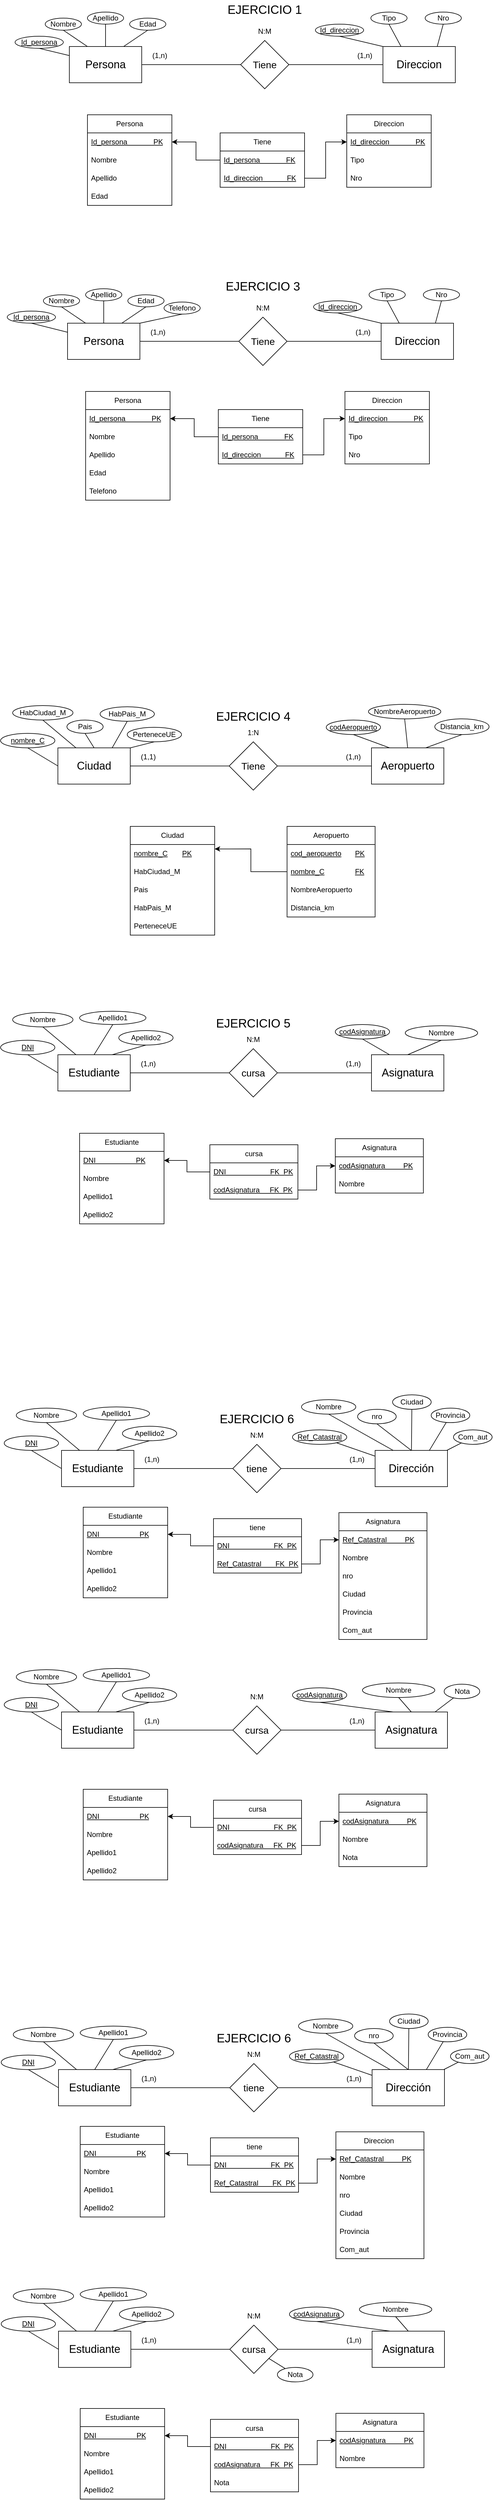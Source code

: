 <mxfile version="22.1.0" type="github">
  <diagram name="Página-1" id="Z795Bbzr82MwVMrNqGUJ">
    <mxGraphModel dx="2074" dy="1111" grid="1" gridSize="10" guides="1" tooltips="1" connect="1" arrows="1" fold="1" page="1" pageScale="1" pageWidth="827" pageHeight="1169" math="0" shadow="0">
      <root>
        <mxCell id="0" />
        <mxCell id="1" parent="0" />
        <mxCell id="fTpqq8_Z_Hes4YuYpRoL-5" style="edgeStyle=orthogonalEdgeStyle;rounded=0;orthogonalLoop=1;jettySize=auto;html=1;endArrow=none;endFill=0;" parent="1" source="fTpqq8_Z_Hes4YuYpRoL-1" target="fTpqq8_Z_Hes4YuYpRoL-2" edge="1">
          <mxGeometry relative="1" as="geometry" />
        </mxCell>
        <mxCell id="fTpqq8_Z_Hes4YuYpRoL-1" value="&lt;font style=&quot;font-size: 18px;&quot;&gt;Persona&lt;/font&gt;" style="rounded=0;whiteSpace=wrap;html=1;" parent="1" vertex="1">
          <mxGeometry x="123" y="173" width="120" height="60" as="geometry" />
        </mxCell>
        <mxCell id="fTpqq8_Z_Hes4YuYpRoL-6" style="edgeStyle=orthogonalEdgeStyle;rounded=0;orthogonalLoop=1;jettySize=auto;html=1;endArrow=none;endFill=0;" parent="1" source="fTpqq8_Z_Hes4YuYpRoL-2" target="fTpqq8_Z_Hes4YuYpRoL-3" edge="1">
          <mxGeometry relative="1" as="geometry" />
        </mxCell>
        <mxCell id="fTpqq8_Z_Hes4YuYpRoL-2" value="&lt;font style=&quot;font-size: 16px;&quot;&gt;Tiene&lt;/font&gt;" style="rhombus;whiteSpace=wrap;html=1;" parent="1" vertex="1">
          <mxGeometry x="407" y="163" width="80" height="80" as="geometry" />
        </mxCell>
        <mxCell id="fTpqq8_Z_Hes4YuYpRoL-3" value="&lt;font style=&quot;font-size: 18px;&quot;&gt;Direccion&lt;/font&gt;" style="rounded=0;whiteSpace=wrap;html=1;" parent="1" vertex="1">
          <mxGeometry x="643" y="173" width="120" height="60" as="geometry" />
        </mxCell>
        <mxCell id="fTpqq8_Z_Hes4YuYpRoL-7" value="(1,n)" style="text;html=1;strokeColor=none;fillColor=none;align=center;verticalAlign=middle;whiteSpace=wrap;rounded=0;" parent="1" vertex="1">
          <mxGeometry x="583" y="173" width="60" height="30" as="geometry" />
        </mxCell>
        <mxCell id="fTpqq8_Z_Hes4YuYpRoL-8" value="(1,n)" style="text;html=1;strokeColor=none;fillColor=none;align=center;verticalAlign=middle;whiteSpace=wrap;rounded=0;" parent="1" vertex="1">
          <mxGeometry x="243" y="173" width="60" height="30" as="geometry" />
        </mxCell>
        <mxCell id="fTpqq8_Z_Hes4YuYpRoL-9" value="N:M" style="text;html=1;strokeColor=none;fillColor=none;align=center;verticalAlign=middle;whiteSpace=wrap;rounded=0;" parent="1" vertex="1">
          <mxGeometry x="417" y="133" width="60" height="30" as="geometry" />
        </mxCell>
        <mxCell id="fTpqq8_Z_Hes4YuYpRoL-11" style="edgeStyle=orthogonalEdgeStyle;rounded=0;orthogonalLoop=1;jettySize=auto;html=1;endArrow=none;endFill=0;" parent="1" source="fTpqq8_Z_Hes4YuYpRoL-12" target="fTpqq8_Z_Hes4YuYpRoL-14" edge="1">
          <mxGeometry relative="1" as="geometry" />
        </mxCell>
        <mxCell id="fTpqq8_Z_Hes4YuYpRoL-12" value="&lt;font style=&quot;font-size: 18px;&quot;&gt;Ciudad&lt;/font&gt;" style="rounded=0;whiteSpace=wrap;html=1;" parent="1" vertex="1">
          <mxGeometry x="104" y="1334" width="120" height="60" as="geometry" />
        </mxCell>
        <mxCell id="fTpqq8_Z_Hes4YuYpRoL-13" style="edgeStyle=orthogonalEdgeStyle;rounded=0;orthogonalLoop=1;jettySize=auto;html=1;endArrow=none;endFill=0;" parent="1" source="fTpqq8_Z_Hes4YuYpRoL-14" target="fTpqq8_Z_Hes4YuYpRoL-15" edge="1">
          <mxGeometry relative="1" as="geometry" />
        </mxCell>
        <mxCell id="fTpqq8_Z_Hes4YuYpRoL-14" value="&lt;font style=&quot;font-size: 16px;&quot;&gt;Tiene&lt;/font&gt;" style="rhombus;whiteSpace=wrap;html=1;" parent="1" vertex="1">
          <mxGeometry x="388" y="1324" width="80" height="80" as="geometry" />
        </mxCell>
        <mxCell id="fTpqq8_Z_Hes4YuYpRoL-15" value="&lt;font style=&quot;font-size: 18px;&quot;&gt;Aeropuerto&lt;/font&gt;" style="rounded=0;whiteSpace=wrap;html=1;" parent="1" vertex="1">
          <mxGeometry x="624" y="1334" width="120" height="60" as="geometry" />
        </mxCell>
        <mxCell id="fTpqq8_Z_Hes4YuYpRoL-16" value="(1,n)" style="text;html=1;strokeColor=none;fillColor=none;align=center;verticalAlign=middle;whiteSpace=wrap;rounded=0;" parent="1" vertex="1">
          <mxGeometry x="564" y="1334" width="60" height="30" as="geometry" />
        </mxCell>
        <mxCell id="fTpqq8_Z_Hes4YuYpRoL-17" value="(1,1)" style="text;html=1;strokeColor=none;fillColor=none;align=center;verticalAlign=middle;whiteSpace=wrap;rounded=0;" parent="1" vertex="1">
          <mxGeometry x="224" y="1334" width="60" height="30" as="geometry" />
        </mxCell>
        <mxCell id="fTpqq8_Z_Hes4YuYpRoL-18" value="1:N" style="text;html=1;strokeColor=none;fillColor=none;align=center;verticalAlign=middle;whiteSpace=wrap;rounded=0;" parent="1" vertex="1">
          <mxGeometry x="398" y="1294" width="60" height="30" as="geometry" />
        </mxCell>
        <mxCell id="fTpqq8_Z_Hes4YuYpRoL-19" value="Ciudad" style="swimlane;fontStyle=0;childLayout=stackLayout;horizontal=1;startSize=30;horizontalStack=0;resizeParent=1;resizeParentMax=0;resizeLast=0;collapsible=1;marginBottom=0;whiteSpace=wrap;html=1;" parent="1" vertex="1">
          <mxGeometry x="224" y="1464" width="140" height="180" as="geometry" />
        </mxCell>
        <mxCell id="fTpqq8_Z_Hes4YuYpRoL-20" value="nombre_C&lt;span style=&quot;white-space: pre;&quot;&gt;&#x9;&lt;/span&gt;PK" style="text;strokeColor=none;fillColor=none;align=left;verticalAlign=middle;spacingLeft=4;spacingRight=4;overflow=hidden;points=[[0,0.5],[1,0.5]];portConstraint=eastwest;rotatable=0;whiteSpace=wrap;html=1;fontStyle=4" parent="fTpqq8_Z_Hes4YuYpRoL-19" vertex="1">
          <mxGeometry y="30" width="140" height="30" as="geometry" />
        </mxCell>
        <mxCell id="fTpqq8_Z_Hes4YuYpRoL-21" value="HabCiudad_M" style="text;strokeColor=none;fillColor=none;align=left;verticalAlign=middle;spacingLeft=4;spacingRight=4;overflow=hidden;points=[[0,0.5],[1,0.5]];portConstraint=eastwest;rotatable=0;whiteSpace=wrap;html=1;" parent="fTpqq8_Z_Hes4YuYpRoL-19" vertex="1">
          <mxGeometry y="60" width="140" height="30" as="geometry" />
        </mxCell>
        <mxCell id="fTpqq8_Z_Hes4YuYpRoL-22" value="Pais" style="text;strokeColor=none;fillColor=none;align=left;verticalAlign=middle;spacingLeft=4;spacingRight=4;overflow=hidden;points=[[0,0.5],[1,0.5]];portConstraint=eastwest;rotatable=0;whiteSpace=wrap;html=1;" parent="fTpqq8_Z_Hes4YuYpRoL-19" vertex="1">
          <mxGeometry y="90" width="140" height="30" as="geometry" />
        </mxCell>
        <mxCell id="-cpfAN26ETImXUH0Ku8d-99" value="HabPais_M" style="text;strokeColor=none;fillColor=none;align=left;verticalAlign=middle;spacingLeft=4;spacingRight=4;overflow=hidden;points=[[0,0.5],[1,0.5]];portConstraint=eastwest;rotatable=0;whiteSpace=wrap;html=1;" parent="fTpqq8_Z_Hes4YuYpRoL-19" vertex="1">
          <mxGeometry y="120" width="140" height="30" as="geometry" />
        </mxCell>
        <mxCell id="-cpfAN26ETImXUH0Ku8d-100" value="PerteneceUE" style="text;strokeColor=none;fillColor=none;align=left;verticalAlign=middle;spacingLeft=4;spacingRight=4;overflow=hidden;points=[[0,0.5],[1,0.5]];portConstraint=eastwest;rotatable=0;whiteSpace=wrap;html=1;" parent="fTpqq8_Z_Hes4YuYpRoL-19" vertex="1">
          <mxGeometry y="150" width="140" height="30" as="geometry" />
        </mxCell>
        <mxCell id="fTpqq8_Z_Hes4YuYpRoL-23" value="Aeropuerto" style="swimlane;fontStyle=0;childLayout=stackLayout;horizontal=1;startSize=30;horizontalStack=0;resizeParent=1;resizeParentMax=0;resizeLast=0;collapsible=1;marginBottom=0;whiteSpace=wrap;html=1;" parent="1" vertex="1">
          <mxGeometry x="484" y="1464" width="146" height="150" as="geometry" />
        </mxCell>
        <mxCell id="fTpqq8_Z_Hes4YuYpRoL-24" value="cod_aeropuerto&lt;span style=&quot;white-space: pre;&quot;&gt;&#x9;&lt;/span&gt;PK" style="text;strokeColor=none;fillColor=none;align=left;verticalAlign=middle;spacingLeft=4;spacingRight=4;overflow=hidden;points=[[0,0.5],[1,0.5]];portConstraint=eastwest;rotatable=0;whiteSpace=wrap;html=1;fontStyle=4" parent="fTpqq8_Z_Hes4YuYpRoL-23" vertex="1">
          <mxGeometry y="30" width="146" height="30" as="geometry" />
        </mxCell>
        <mxCell id="fTpqq8_Z_Hes4YuYpRoL-28" value="nombre_C&lt;span style=&quot;white-space: pre;&quot;&gt;&#x9;&lt;/span&gt;&lt;span style=&quot;white-space: pre;&quot;&gt;&#x9;&lt;/span&gt;FK" style="text;strokeColor=none;fillColor=none;align=left;verticalAlign=middle;spacingLeft=4;spacingRight=4;overflow=hidden;points=[[0,0.5],[1,0.5]];portConstraint=eastwest;rotatable=0;whiteSpace=wrap;html=1;fontStyle=4" parent="fTpqq8_Z_Hes4YuYpRoL-23" vertex="1">
          <mxGeometry y="60" width="146" height="30" as="geometry" />
        </mxCell>
        <mxCell id="fTpqq8_Z_Hes4YuYpRoL-25" value="NombreAeropuerto" style="text;strokeColor=none;fillColor=none;align=left;verticalAlign=middle;spacingLeft=4;spacingRight=4;overflow=hidden;points=[[0,0.5],[1,0.5]];portConstraint=eastwest;rotatable=0;whiteSpace=wrap;html=1;" parent="fTpqq8_Z_Hes4YuYpRoL-23" vertex="1">
          <mxGeometry y="90" width="146" height="30" as="geometry" />
        </mxCell>
        <mxCell id="fTpqq8_Z_Hes4YuYpRoL-26" value="Distancia_km" style="text;strokeColor=none;fillColor=none;align=left;verticalAlign=middle;spacingLeft=4;spacingRight=4;overflow=hidden;points=[[0,0.5],[1,0.5]];portConstraint=eastwest;rotatable=0;whiteSpace=wrap;html=1;" parent="fTpqq8_Z_Hes4YuYpRoL-23" vertex="1">
          <mxGeometry y="120" width="146" height="30" as="geometry" />
        </mxCell>
        <mxCell id="fTpqq8_Z_Hes4YuYpRoL-29" style="edgeStyle=orthogonalEdgeStyle;rounded=0;orthogonalLoop=1;jettySize=auto;html=1;entryX=1;entryY=0.244;entryDx=0;entryDy=0;entryPerimeter=0;" parent="1" source="fTpqq8_Z_Hes4YuYpRoL-28" target="fTpqq8_Z_Hes4YuYpRoL-20" edge="1">
          <mxGeometry relative="1" as="geometry" />
        </mxCell>
        <mxCell id="fTpqq8_Z_Hes4YuYpRoL-30" value="&lt;font style=&quot;font-size: 20px;&quot;&gt;EJERCICIO 4&lt;/font&gt;" style="text;html=1;strokeColor=none;fillColor=none;align=center;verticalAlign=middle;whiteSpace=wrap;rounded=0;" parent="1" vertex="1">
          <mxGeometry x="354" y="1266" width="148" height="30" as="geometry" />
        </mxCell>
        <mxCell id="-cpfAN26ETImXUH0Ku8d-1" value="&lt;font style=&quot;font-size: 20px;&quot;&gt;EJERCICIO 1&lt;/font&gt;" style="text;html=1;strokeColor=none;fillColor=none;align=center;verticalAlign=middle;whiteSpace=wrap;rounded=0;" parent="1" vertex="1">
          <mxGeometry x="373" y="96" width="148" height="30" as="geometry" />
        </mxCell>
        <mxCell id="-cpfAN26ETImXUH0Ku8d-2" value="Persona" style="swimlane;fontStyle=0;childLayout=stackLayout;horizontal=1;startSize=30;horizontalStack=0;resizeParent=1;resizeParentMax=0;resizeLast=0;collapsible=1;marginBottom=0;whiteSpace=wrap;html=1;" parent="1" vertex="1">
          <mxGeometry x="153" y="286" width="140" height="150" as="geometry" />
        </mxCell>
        <mxCell id="-cpfAN26ETImXUH0Ku8d-3" value="Id_persona&amp;nbsp; &amp;nbsp; &amp;nbsp; &amp;nbsp; &amp;nbsp; &amp;nbsp; &amp;nbsp;PK" style="text;strokeColor=none;fillColor=none;align=left;verticalAlign=middle;spacingLeft=4;spacingRight=4;overflow=hidden;points=[[0,0.5],[1,0.5]];portConstraint=eastwest;rotatable=0;whiteSpace=wrap;html=1;fontStyle=4" parent="-cpfAN26ETImXUH0Ku8d-2" vertex="1">
          <mxGeometry y="30" width="140" height="30" as="geometry" />
        </mxCell>
        <mxCell id="-cpfAN26ETImXUH0Ku8d-4" value="Nombre" style="text;strokeColor=none;fillColor=none;align=left;verticalAlign=middle;spacingLeft=4;spacingRight=4;overflow=hidden;points=[[0,0.5],[1,0.5]];portConstraint=eastwest;rotatable=0;whiteSpace=wrap;html=1;" parent="-cpfAN26ETImXUH0Ku8d-2" vertex="1">
          <mxGeometry y="60" width="140" height="30" as="geometry" />
        </mxCell>
        <mxCell id="-cpfAN26ETImXUH0Ku8d-5" value="Apellido" style="text;strokeColor=none;fillColor=none;align=left;verticalAlign=middle;spacingLeft=4;spacingRight=4;overflow=hidden;points=[[0,0.5],[1,0.5]];portConstraint=eastwest;rotatable=0;whiteSpace=wrap;html=1;" parent="-cpfAN26ETImXUH0Ku8d-2" vertex="1">
          <mxGeometry y="90" width="140" height="30" as="geometry" />
        </mxCell>
        <mxCell id="-cpfAN26ETImXUH0Ku8d-27" value="Edad" style="text;strokeColor=none;fillColor=none;align=left;verticalAlign=middle;spacingLeft=4;spacingRight=4;overflow=hidden;points=[[0,0.5],[1,0.5]];portConstraint=eastwest;rotatable=0;whiteSpace=wrap;html=1;" parent="-cpfAN26ETImXUH0Ku8d-2" vertex="1">
          <mxGeometry y="120" width="140" height="30" as="geometry" />
        </mxCell>
        <mxCell id="-cpfAN26ETImXUH0Ku8d-6" value="Nombre" style="ellipse;whiteSpace=wrap;html=1;" parent="1" vertex="1">
          <mxGeometry x="83" y="126" width="60" height="20" as="geometry" />
        </mxCell>
        <mxCell id="-cpfAN26ETImXUH0Ku8d-9" value="Apellido" style="ellipse;whiteSpace=wrap;html=1;" parent="1" vertex="1">
          <mxGeometry x="153" y="116" width="60" height="20" as="geometry" />
        </mxCell>
        <mxCell id="-cpfAN26ETImXUH0Ku8d-10" value="Edad" style="ellipse;whiteSpace=wrap;html=1;" parent="1" vertex="1">
          <mxGeometry x="223" y="126" width="60" height="20" as="geometry" />
        </mxCell>
        <mxCell id="-cpfAN26ETImXUH0Ku8d-11" value="Tipo" style="ellipse;whiteSpace=wrap;html=1;" parent="1" vertex="1">
          <mxGeometry x="623" y="116" width="60" height="20" as="geometry" />
        </mxCell>
        <mxCell id="-cpfAN26ETImXUH0Ku8d-13" value="Nro" style="ellipse;whiteSpace=wrap;html=1;" parent="1" vertex="1">
          <mxGeometry x="713" y="116" width="60" height="20" as="geometry" />
        </mxCell>
        <mxCell id="-cpfAN26ETImXUH0Ku8d-16" value="" style="endArrow=none;html=1;rounded=0;entryX=0.5;entryY=1;entryDx=0;entryDy=0;exitX=0.75;exitY=0;exitDx=0;exitDy=0;" parent="1" source="fTpqq8_Z_Hes4YuYpRoL-3" target="-cpfAN26ETImXUH0Ku8d-13" edge="1">
          <mxGeometry width="50" height="50" relative="1" as="geometry">
            <mxPoint x="688" y="203" as="sourcePoint" />
            <mxPoint x="738" y="153" as="targetPoint" />
          </mxGeometry>
        </mxCell>
        <mxCell id="-cpfAN26ETImXUH0Ku8d-17" value="" style="endArrow=none;html=1;rounded=0;entryX=0.5;entryY=1;entryDx=0;entryDy=0;exitX=0.25;exitY=0;exitDx=0;exitDy=0;" parent="1" source="fTpqq8_Z_Hes4YuYpRoL-3" target="-cpfAN26ETImXUH0Ku8d-11" edge="1">
          <mxGeometry width="50" height="50" relative="1" as="geometry">
            <mxPoint x="553" y="183" as="sourcePoint" />
            <mxPoint x="603" y="133" as="targetPoint" />
          </mxGeometry>
        </mxCell>
        <mxCell id="-cpfAN26ETImXUH0Ku8d-18" value="" style="endArrow=none;html=1;rounded=0;entryX=0.5;entryY=1;entryDx=0;entryDy=0;exitX=0.25;exitY=0;exitDx=0;exitDy=0;" parent="1" source="fTpqq8_Z_Hes4YuYpRoL-1" target="-cpfAN26ETImXUH0Ku8d-6" edge="1">
          <mxGeometry width="50" height="50" relative="1" as="geometry">
            <mxPoint x="53" y="203" as="sourcePoint" />
            <mxPoint x="103" y="153" as="targetPoint" />
          </mxGeometry>
        </mxCell>
        <mxCell id="-cpfAN26ETImXUH0Ku8d-19" value="" style="endArrow=none;html=1;rounded=0;entryX=0.5;entryY=1;entryDx=0;entryDy=0;exitX=0.5;exitY=0;exitDx=0;exitDy=0;" parent="1" source="fTpqq8_Z_Hes4YuYpRoL-1" target="-cpfAN26ETImXUH0Ku8d-9" edge="1">
          <mxGeometry width="50" height="50" relative="1" as="geometry">
            <mxPoint x="143" y="203" as="sourcePoint" />
            <mxPoint x="193" y="153" as="targetPoint" />
          </mxGeometry>
        </mxCell>
        <mxCell id="-cpfAN26ETImXUH0Ku8d-20" value="" style="endArrow=none;html=1;rounded=0;entryX=0.5;entryY=1;entryDx=0;entryDy=0;exitX=0.75;exitY=0;exitDx=0;exitDy=0;" parent="1" source="fTpqq8_Z_Hes4YuYpRoL-1" target="-cpfAN26ETImXUH0Ku8d-10" edge="1">
          <mxGeometry width="50" height="50" relative="1" as="geometry">
            <mxPoint x="243" y="203" as="sourcePoint" />
            <mxPoint x="293" y="153" as="targetPoint" />
          </mxGeometry>
        </mxCell>
        <mxCell id="-cpfAN26ETImXUH0Ku8d-22" value="Id_persona" style="ellipse;whiteSpace=wrap;html=1;fontStyle=4" parent="1" vertex="1">
          <mxGeometry x="33" y="156" width="80" height="20" as="geometry" />
        </mxCell>
        <mxCell id="-cpfAN26ETImXUH0Ku8d-24" value="" style="endArrow=none;html=1;rounded=0;entryX=0.5;entryY=1;entryDx=0;entryDy=0;exitX=0;exitY=0.25;exitDx=0;exitDy=0;" parent="1" source="fTpqq8_Z_Hes4YuYpRoL-1" target="-cpfAN26ETImXUH0Ku8d-22" edge="1">
          <mxGeometry width="50" height="50" relative="1" as="geometry">
            <mxPoint x="43" y="266" as="sourcePoint" />
            <mxPoint x="93" y="216" as="targetPoint" />
          </mxGeometry>
        </mxCell>
        <mxCell id="-cpfAN26ETImXUH0Ku8d-25" value="Id_direccion" style="ellipse;whiteSpace=wrap;html=1;fontStyle=4" parent="1" vertex="1">
          <mxGeometry x="531" y="136" width="80" height="20" as="geometry" />
        </mxCell>
        <mxCell id="-cpfAN26ETImXUH0Ku8d-26" value="" style="endArrow=none;html=1;rounded=0;entryX=0.5;entryY=1;entryDx=0;entryDy=0;exitX=1;exitY=0;exitDx=0;exitDy=0;" parent="1" source="fTpqq8_Z_Hes4YuYpRoL-7" target="-cpfAN26ETImXUH0Ku8d-25" edge="1">
          <mxGeometry width="50" height="50" relative="1" as="geometry">
            <mxPoint x="521" y="223" as="sourcePoint" />
            <mxPoint x="571" y="173" as="targetPoint" />
          </mxGeometry>
        </mxCell>
        <mxCell id="-cpfAN26ETImXUH0Ku8d-28" value="Direccion" style="swimlane;fontStyle=0;childLayout=stackLayout;horizontal=1;startSize=30;horizontalStack=0;resizeParent=1;resizeParentMax=0;resizeLast=0;collapsible=1;marginBottom=0;whiteSpace=wrap;html=1;" parent="1" vertex="1">
          <mxGeometry x="583" y="286" width="140" height="120" as="geometry" />
        </mxCell>
        <mxCell id="-cpfAN26ETImXUH0Ku8d-29" value="Id_direccion&amp;nbsp; &amp;nbsp; &amp;nbsp; &amp;nbsp; &amp;nbsp; &amp;nbsp; &amp;nbsp;PK" style="text;strokeColor=none;fillColor=none;align=left;verticalAlign=middle;spacingLeft=4;spacingRight=4;overflow=hidden;points=[[0,0.5],[1,0.5]];portConstraint=eastwest;rotatable=0;whiteSpace=wrap;html=1;fontStyle=4" parent="-cpfAN26ETImXUH0Ku8d-28" vertex="1">
          <mxGeometry y="30" width="140" height="30" as="geometry" />
        </mxCell>
        <mxCell id="-cpfAN26ETImXUH0Ku8d-30" value="Tipo" style="text;strokeColor=none;fillColor=none;align=left;verticalAlign=middle;spacingLeft=4;spacingRight=4;overflow=hidden;points=[[0,0.5],[1,0.5]];portConstraint=eastwest;rotatable=0;whiteSpace=wrap;html=1;" parent="-cpfAN26ETImXUH0Ku8d-28" vertex="1">
          <mxGeometry y="60" width="140" height="30" as="geometry" />
        </mxCell>
        <mxCell id="-cpfAN26ETImXUH0Ku8d-31" value="Nro" style="text;strokeColor=none;fillColor=none;align=left;verticalAlign=middle;spacingLeft=4;spacingRight=4;overflow=hidden;points=[[0,0.5],[1,0.5]];portConstraint=eastwest;rotatable=0;whiteSpace=wrap;html=1;" parent="-cpfAN26ETImXUH0Ku8d-28" vertex="1">
          <mxGeometry y="90" width="140" height="30" as="geometry" />
        </mxCell>
        <mxCell id="-cpfAN26ETImXUH0Ku8d-33" value="Tiene" style="swimlane;fontStyle=0;childLayout=stackLayout;horizontal=1;startSize=30;horizontalStack=0;resizeParent=1;resizeParentMax=0;resizeLast=0;collapsible=1;marginBottom=0;whiteSpace=wrap;html=1;" parent="1" vertex="1">
          <mxGeometry x="373" y="316" width="140" height="90" as="geometry" />
        </mxCell>
        <mxCell id="-cpfAN26ETImXUH0Ku8d-34" value="Id_persona&amp;nbsp; &amp;nbsp; &amp;nbsp; &amp;nbsp; &amp;nbsp; &amp;nbsp; &amp;nbsp;FK" style="text;strokeColor=none;fillColor=none;align=left;verticalAlign=middle;spacingLeft=4;spacingRight=4;overflow=hidden;points=[[0,0.5],[1,0.5]];portConstraint=eastwest;rotatable=0;whiteSpace=wrap;html=1;fontStyle=4" parent="-cpfAN26ETImXUH0Ku8d-33" vertex="1">
          <mxGeometry y="30" width="140" height="30" as="geometry" />
        </mxCell>
        <mxCell id="-cpfAN26ETImXUH0Ku8d-37" value="Id_direccion&amp;nbsp; &amp;nbsp; &amp;nbsp; &amp;nbsp; &amp;nbsp; &amp;nbsp; FK" style="text;strokeColor=none;fillColor=none;align=left;verticalAlign=middle;spacingLeft=4;spacingRight=4;overflow=hidden;points=[[0,0.5],[1,0.5]];portConstraint=eastwest;rotatable=0;whiteSpace=wrap;html=1;fontStyle=4" parent="-cpfAN26ETImXUH0Ku8d-33" vertex="1">
          <mxGeometry y="60" width="140" height="30" as="geometry" />
        </mxCell>
        <mxCell id="-cpfAN26ETImXUH0Ku8d-38" style="edgeStyle=orthogonalEdgeStyle;rounded=0;orthogonalLoop=1;jettySize=auto;html=1;" parent="1" source="-cpfAN26ETImXUH0Ku8d-34" target="-cpfAN26ETImXUH0Ku8d-3" edge="1">
          <mxGeometry relative="1" as="geometry" />
        </mxCell>
        <mxCell id="-cpfAN26ETImXUH0Ku8d-39" style="edgeStyle=orthogonalEdgeStyle;rounded=0;orthogonalLoop=1;jettySize=auto;html=1;" parent="1" source="-cpfAN26ETImXUH0Ku8d-37" target="-cpfAN26ETImXUH0Ku8d-29" edge="1">
          <mxGeometry relative="1" as="geometry" />
        </mxCell>
        <mxCell id="-cpfAN26ETImXUH0Ku8d-40" style="edgeStyle=orthogonalEdgeStyle;rounded=0;orthogonalLoop=1;jettySize=auto;html=1;endArrow=none;endFill=0;" parent="1" source="-cpfAN26ETImXUH0Ku8d-41" target="-cpfAN26ETImXUH0Ku8d-43" edge="1">
          <mxGeometry relative="1" as="geometry" />
        </mxCell>
        <mxCell id="-cpfAN26ETImXUH0Ku8d-41" value="&lt;font style=&quot;font-size: 18px;&quot;&gt;Persona&lt;/font&gt;" style="rounded=0;whiteSpace=wrap;html=1;" parent="1" vertex="1">
          <mxGeometry x="120" y="631" width="120" height="60" as="geometry" />
        </mxCell>
        <mxCell id="-cpfAN26ETImXUH0Ku8d-42" style="edgeStyle=orthogonalEdgeStyle;rounded=0;orthogonalLoop=1;jettySize=auto;html=1;endArrow=none;endFill=0;" parent="1" source="-cpfAN26ETImXUH0Ku8d-43" target="-cpfAN26ETImXUH0Ku8d-44" edge="1">
          <mxGeometry relative="1" as="geometry" />
        </mxCell>
        <mxCell id="-cpfAN26ETImXUH0Ku8d-43" value="&lt;font style=&quot;font-size: 16px;&quot;&gt;Tiene&lt;/font&gt;" style="rhombus;whiteSpace=wrap;html=1;" parent="1" vertex="1">
          <mxGeometry x="404" y="621" width="80" height="80" as="geometry" />
        </mxCell>
        <mxCell id="-cpfAN26ETImXUH0Ku8d-44" value="&lt;font style=&quot;font-size: 18px;&quot;&gt;Direccion&lt;/font&gt;" style="rounded=0;whiteSpace=wrap;html=1;" parent="1" vertex="1">
          <mxGeometry x="640" y="631" width="120" height="60" as="geometry" />
        </mxCell>
        <mxCell id="-cpfAN26ETImXUH0Ku8d-45" value="(1,n)" style="text;html=1;strokeColor=none;fillColor=none;align=center;verticalAlign=middle;whiteSpace=wrap;rounded=0;" parent="1" vertex="1">
          <mxGeometry x="580" y="631" width="60" height="30" as="geometry" />
        </mxCell>
        <mxCell id="-cpfAN26ETImXUH0Ku8d-46" value="(1,n)" style="text;html=1;strokeColor=none;fillColor=none;align=center;verticalAlign=middle;whiteSpace=wrap;rounded=0;" parent="1" vertex="1">
          <mxGeometry x="240" y="631" width="60" height="30" as="geometry" />
        </mxCell>
        <mxCell id="-cpfAN26ETImXUH0Ku8d-47" value="N:M" style="text;html=1;strokeColor=none;fillColor=none;align=center;verticalAlign=middle;whiteSpace=wrap;rounded=0;" parent="1" vertex="1">
          <mxGeometry x="414" y="591" width="60" height="30" as="geometry" />
        </mxCell>
        <mxCell id="-cpfAN26ETImXUH0Ku8d-48" value="&lt;font style=&quot;font-size: 20px;&quot;&gt;EJERCICIO 3&lt;/font&gt;" style="text;html=1;strokeColor=none;fillColor=none;align=center;verticalAlign=middle;whiteSpace=wrap;rounded=0;" parent="1" vertex="1">
          <mxGeometry x="370" y="554" width="148" height="30" as="geometry" />
        </mxCell>
        <mxCell id="-cpfAN26ETImXUH0Ku8d-49" value="Persona" style="swimlane;fontStyle=0;childLayout=stackLayout;horizontal=1;startSize=30;horizontalStack=0;resizeParent=1;resizeParentMax=0;resizeLast=0;collapsible=1;marginBottom=0;whiteSpace=wrap;html=1;" parent="1" vertex="1">
          <mxGeometry x="150" y="744" width="140" height="180" as="geometry" />
        </mxCell>
        <mxCell id="-cpfAN26ETImXUH0Ku8d-50" value="Id_persona&amp;nbsp; &amp;nbsp; &amp;nbsp; &amp;nbsp; &amp;nbsp; &amp;nbsp; &amp;nbsp;PK" style="text;strokeColor=none;fillColor=none;align=left;verticalAlign=middle;spacingLeft=4;spacingRight=4;overflow=hidden;points=[[0,0.5],[1,0.5]];portConstraint=eastwest;rotatable=0;whiteSpace=wrap;html=1;fontStyle=4" parent="-cpfAN26ETImXUH0Ku8d-49" vertex="1">
          <mxGeometry y="30" width="140" height="30" as="geometry" />
        </mxCell>
        <mxCell id="-cpfAN26ETImXUH0Ku8d-51" value="Nombre" style="text;strokeColor=none;fillColor=none;align=left;verticalAlign=middle;spacingLeft=4;spacingRight=4;overflow=hidden;points=[[0,0.5],[1,0.5]];portConstraint=eastwest;rotatable=0;whiteSpace=wrap;html=1;" parent="-cpfAN26ETImXUH0Ku8d-49" vertex="1">
          <mxGeometry y="60" width="140" height="30" as="geometry" />
        </mxCell>
        <mxCell id="-cpfAN26ETImXUH0Ku8d-52" value="Apellido" style="text;strokeColor=none;fillColor=none;align=left;verticalAlign=middle;spacingLeft=4;spacingRight=4;overflow=hidden;points=[[0,0.5],[1,0.5]];portConstraint=eastwest;rotatable=0;whiteSpace=wrap;html=1;" parent="-cpfAN26ETImXUH0Ku8d-49" vertex="1">
          <mxGeometry y="90" width="140" height="30" as="geometry" />
        </mxCell>
        <mxCell id="-cpfAN26ETImXUH0Ku8d-53" value="Edad" style="text;strokeColor=none;fillColor=none;align=left;verticalAlign=middle;spacingLeft=4;spacingRight=4;overflow=hidden;points=[[0,0.5],[1,0.5]];portConstraint=eastwest;rotatable=0;whiteSpace=wrap;html=1;" parent="-cpfAN26ETImXUH0Ku8d-49" vertex="1">
          <mxGeometry y="120" width="140" height="30" as="geometry" />
        </mxCell>
        <mxCell id="-cpfAN26ETImXUH0Ku8d-79" value="Telefono" style="text;strokeColor=none;fillColor=none;align=left;verticalAlign=middle;spacingLeft=4;spacingRight=4;overflow=hidden;points=[[0,0.5],[1,0.5]];portConstraint=eastwest;rotatable=0;whiteSpace=wrap;html=1;" parent="-cpfAN26ETImXUH0Ku8d-49" vertex="1">
          <mxGeometry y="150" width="140" height="30" as="geometry" />
        </mxCell>
        <mxCell id="-cpfAN26ETImXUH0Ku8d-54" value="Nombre" style="ellipse;whiteSpace=wrap;html=1;" parent="1" vertex="1">
          <mxGeometry x="80" y="584" width="60" height="20" as="geometry" />
        </mxCell>
        <mxCell id="-cpfAN26ETImXUH0Ku8d-55" value="Apellido" style="ellipse;whiteSpace=wrap;html=1;" parent="1" vertex="1">
          <mxGeometry x="150" y="574" width="60" height="20" as="geometry" />
        </mxCell>
        <mxCell id="-cpfAN26ETImXUH0Ku8d-56" value="Edad" style="ellipse;whiteSpace=wrap;html=1;" parent="1" vertex="1">
          <mxGeometry x="220" y="584" width="60" height="20" as="geometry" />
        </mxCell>
        <mxCell id="-cpfAN26ETImXUH0Ku8d-57" value="Tipo" style="ellipse;whiteSpace=wrap;html=1;" parent="1" vertex="1">
          <mxGeometry x="620" y="574" width="60" height="20" as="geometry" />
        </mxCell>
        <mxCell id="-cpfAN26ETImXUH0Ku8d-58" value="Nro" style="ellipse;whiteSpace=wrap;html=1;" parent="1" vertex="1">
          <mxGeometry x="710" y="574" width="60" height="20" as="geometry" />
        </mxCell>
        <mxCell id="-cpfAN26ETImXUH0Ku8d-59" value="" style="endArrow=none;html=1;rounded=0;entryX=0.5;entryY=1;entryDx=0;entryDy=0;exitX=0.75;exitY=0;exitDx=0;exitDy=0;" parent="1" source="-cpfAN26ETImXUH0Ku8d-44" target="-cpfAN26ETImXUH0Ku8d-58" edge="1">
          <mxGeometry width="50" height="50" relative="1" as="geometry">
            <mxPoint x="685" y="661" as="sourcePoint" />
            <mxPoint x="735" y="611" as="targetPoint" />
          </mxGeometry>
        </mxCell>
        <mxCell id="-cpfAN26ETImXUH0Ku8d-60" value="" style="endArrow=none;html=1;rounded=0;entryX=0.5;entryY=1;entryDx=0;entryDy=0;exitX=0.25;exitY=0;exitDx=0;exitDy=0;" parent="1" source="-cpfAN26ETImXUH0Ku8d-44" target="-cpfAN26ETImXUH0Ku8d-57" edge="1">
          <mxGeometry width="50" height="50" relative="1" as="geometry">
            <mxPoint x="550" y="641" as="sourcePoint" />
            <mxPoint x="600" y="591" as="targetPoint" />
          </mxGeometry>
        </mxCell>
        <mxCell id="-cpfAN26ETImXUH0Ku8d-61" value="" style="endArrow=none;html=1;rounded=0;entryX=0.5;entryY=1;entryDx=0;entryDy=0;exitX=0.25;exitY=0;exitDx=0;exitDy=0;" parent="1" source="-cpfAN26ETImXUH0Ku8d-41" target="-cpfAN26ETImXUH0Ku8d-54" edge="1">
          <mxGeometry width="50" height="50" relative="1" as="geometry">
            <mxPoint x="50" y="661" as="sourcePoint" />
            <mxPoint x="100" y="611" as="targetPoint" />
          </mxGeometry>
        </mxCell>
        <mxCell id="-cpfAN26ETImXUH0Ku8d-62" value="" style="endArrow=none;html=1;rounded=0;entryX=0.5;entryY=1;entryDx=0;entryDy=0;exitX=0.5;exitY=0;exitDx=0;exitDy=0;" parent="1" source="-cpfAN26ETImXUH0Ku8d-41" target="-cpfAN26ETImXUH0Ku8d-55" edge="1">
          <mxGeometry width="50" height="50" relative="1" as="geometry">
            <mxPoint x="140" y="661" as="sourcePoint" />
            <mxPoint x="190" y="611" as="targetPoint" />
          </mxGeometry>
        </mxCell>
        <mxCell id="-cpfAN26ETImXUH0Ku8d-63" value="" style="endArrow=none;html=1;rounded=0;entryX=0.5;entryY=1;entryDx=0;entryDy=0;exitX=0.75;exitY=0;exitDx=0;exitDy=0;" parent="1" source="-cpfAN26ETImXUH0Ku8d-41" target="-cpfAN26ETImXUH0Ku8d-56" edge="1">
          <mxGeometry width="50" height="50" relative="1" as="geometry">
            <mxPoint x="240" y="661" as="sourcePoint" />
            <mxPoint x="290" y="611" as="targetPoint" />
          </mxGeometry>
        </mxCell>
        <mxCell id="-cpfAN26ETImXUH0Ku8d-64" value="Id_persona" style="ellipse;whiteSpace=wrap;html=1;fontStyle=4" parent="1" vertex="1">
          <mxGeometry x="20" y="611" width="80" height="20" as="geometry" />
        </mxCell>
        <mxCell id="-cpfAN26ETImXUH0Ku8d-65" value="" style="endArrow=none;html=1;rounded=0;entryX=0.5;entryY=1;entryDx=0;entryDy=0;exitX=0;exitY=0.25;exitDx=0;exitDy=0;" parent="1" source="-cpfAN26ETImXUH0Ku8d-41" target="-cpfAN26ETImXUH0Ku8d-64" edge="1">
          <mxGeometry width="50" height="50" relative="1" as="geometry">
            <mxPoint x="40" y="724" as="sourcePoint" />
            <mxPoint x="70" y="634" as="targetPoint" />
          </mxGeometry>
        </mxCell>
        <mxCell id="-cpfAN26ETImXUH0Ku8d-66" value="Id_direccion" style="ellipse;whiteSpace=wrap;html=1;fontStyle=4" parent="1" vertex="1">
          <mxGeometry x="528" y="594" width="80" height="20" as="geometry" />
        </mxCell>
        <mxCell id="-cpfAN26ETImXUH0Ku8d-67" value="" style="endArrow=none;html=1;rounded=0;entryX=0.5;entryY=1;entryDx=0;entryDy=0;exitX=1;exitY=0;exitDx=0;exitDy=0;" parent="1" source="-cpfAN26ETImXUH0Ku8d-45" target="-cpfAN26ETImXUH0Ku8d-66" edge="1">
          <mxGeometry width="50" height="50" relative="1" as="geometry">
            <mxPoint x="518" y="681" as="sourcePoint" />
            <mxPoint x="568" y="631" as="targetPoint" />
          </mxGeometry>
        </mxCell>
        <mxCell id="-cpfAN26ETImXUH0Ku8d-68" value="Direccion" style="swimlane;fontStyle=0;childLayout=stackLayout;horizontal=1;startSize=30;horizontalStack=0;resizeParent=1;resizeParentMax=0;resizeLast=0;collapsible=1;marginBottom=0;whiteSpace=wrap;html=1;" parent="1" vertex="1">
          <mxGeometry x="580" y="744" width="140" height="120" as="geometry" />
        </mxCell>
        <mxCell id="-cpfAN26ETImXUH0Ku8d-69" value="Id_direccion&amp;nbsp; &amp;nbsp; &amp;nbsp; &amp;nbsp; &amp;nbsp; &amp;nbsp; &amp;nbsp;PK" style="text;strokeColor=none;fillColor=none;align=left;verticalAlign=middle;spacingLeft=4;spacingRight=4;overflow=hidden;points=[[0,0.5],[1,0.5]];portConstraint=eastwest;rotatable=0;whiteSpace=wrap;html=1;fontStyle=4" parent="-cpfAN26ETImXUH0Ku8d-68" vertex="1">
          <mxGeometry y="30" width="140" height="30" as="geometry" />
        </mxCell>
        <mxCell id="-cpfAN26ETImXUH0Ku8d-70" value="Tipo" style="text;strokeColor=none;fillColor=none;align=left;verticalAlign=middle;spacingLeft=4;spacingRight=4;overflow=hidden;points=[[0,0.5],[1,0.5]];portConstraint=eastwest;rotatable=0;whiteSpace=wrap;html=1;" parent="-cpfAN26ETImXUH0Ku8d-68" vertex="1">
          <mxGeometry y="60" width="140" height="30" as="geometry" />
        </mxCell>
        <mxCell id="-cpfAN26ETImXUH0Ku8d-71" value="Nro" style="text;strokeColor=none;fillColor=none;align=left;verticalAlign=middle;spacingLeft=4;spacingRight=4;overflow=hidden;points=[[0,0.5],[1,0.5]];portConstraint=eastwest;rotatable=0;whiteSpace=wrap;html=1;" parent="-cpfAN26ETImXUH0Ku8d-68" vertex="1">
          <mxGeometry y="90" width="140" height="30" as="geometry" />
        </mxCell>
        <mxCell id="-cpfAN26ETImXUH0Ku8d-72" value="Tiene" style="swimlane;fontStyle=0;childLayout=stackLayout;horizontal=1;startSize=30;horizontalStack=0;resizeParent=1;resizeParentMax=0;resizeLast=0;collapsible=1;marginBottom=0;whiteSpace=wrap;html=1;" parent="1" vertex="1">
          <mxGeometry x="370" y="774" width="140" height="90" as="geometry" />
        </mxCell>
        <mxCell id="-cpfAN26ETImXUH0Ku8d-73" value="Id_persona&amp;nbsp; &amp;nbsp; &amp;nbsp; &amp;nbsp; &amp;nbsp; &amp;nbsp; &amp;nbsp;FK" style="text;strokeColor=none;fillColor=none;align=left;verticalAlign=middle;spacingLeft=4;spacingRight=4;overflow=hidden;points=[[0,0.5],[1,0.5]];portConstraint=eastwest;rotatable=0;whiteSpace=wrap;html=1;fontStyle=4" parent="-cpfAN26ETImXUH0Ku8d-72" vertex="1">
          <mxGeometry y="30" width="140" height="30" as="geometry" />
        </mxCell>
        <mxCell id="-cpfAN26ETImXUH0Ku8d-74" value="Id_direccion&amp;nbsp; &amp;nbsp; &amp;nbsp; &amp;nbsp; &amp;nbsp; &amp;nbsp; FK" style="text;strokeColor=none;fillColor=none;align=left;verticalAlign=middle;spacingLeft=4;spacingRight=4;overflow=hidden;points=[[0,0.5],[1,0.5]];portConstraint=eastwest;rotatable=0;whiteSpace=wrap;html=1;fontStyle=4" parent="-cpfAN26ETImXUH0Ku8d-72" vertex="1">
          <mxGeometry y="60" width="140" height="30" as="geometry" />
        </mxCell>
        <mxCell id="-cpfAN26ETImXUH0Ku8d-75" style="edgeStyle=orthogonalEdgeStyle;rounded=0;orthogonalLoop=1;jettySize=auto;html=1;" parent="1" source="-cpfAN26ETImXUH0Ku8d-73" target="-cpfAN26ETImXUH0Ku8d-50" edge="1">
          <mxGeometry relative="1" as="geometry" />
        </mxCell>
        <mxCell id="-cpfAN26ETImXUH0Ku8d-76" style="edgeStyle=orthogonalEdgeStyle;rounded=0;orthogonalLoop=1;jettySize=auto;html=1;" parent="1" source="-cpfAN26ETImXUH0Ku8d-74" target="-cpfAN26ETImXUH0Ku8d-69" edge="1">
          <mxGeometry relative="1" as="geometry" />
        </mxCell>
        <mxCell id="-cpfAN26ETImXUH0Ku8d-77" value="Telefono" style="ellipse;whiteSpace=wrap;html=1;" parent="1" vertex="1">
          <mxGeometry x="280" y="596" width="60" height="20" as="geometry" />
        </mxCell>
        <mxCell id="-cpfAN26ETImXUH0Ku8d-78" value="" style="endArrow=none;html=1;rounded=0;entryX=0.5;entryY=1;entryDx=0;entryDy=0;exitX=0;exitY=0;exitDx=0;exitDy=0;" parent="1" source="-cpfAN26ETImXUH0Ku8d-46" target="-cpfAN26ETImXUH0Ku8d-77" edge="1">
          <mxGeometry width="50" height="50" relative="1" as="geometry">
            <mxPoint x="260" y="684" as="sourcePoint" />
            <mxPoint x="310" y="634" as="targetPoint" />
          </mxGeometry>
        </mxCell>
        <mxCell id="-cpfAN26ETImXUH0Ku8d-80" value="nombre_C" style="ellipse;whiteSpace=wrap;html=1;fontStyle=4" parent="1" vertex="1">
          <mxGeometry x="9" y="1310" width="90" height="24" as="geometry" />
        </mxCell>
        <mxCell id="-cpfAN26ETImXUH0Ku8d-81" value="HabCiudad_M" style="ellipse;whiteSpace=wrap;html=1;" parent="1" vertex="1">
          <mxGeometry x="29" y="1264" width="100" height="24" as="geometry" />
        </mxCell>
        <mxCell id="-cpfAN26ETImXUH0Ku8d-82" value="HabPais_M" style="ellipse;whiteSpace=wrap;html=1;" parent="1" vertex="1">
          <mxGeometry x="174" y="1266" width="90" height="24" as="geometry" />
        </mxCell>
        <mxCell id="-cpfAN26ETImXUH0Ku8d-83" value="Pais" style="ellipse;whiteSpace=wrap;html=1;" parent="1" vertex="1">
          <mxGeometry x="119" y="1288" width="60" height="22" as="geometry" />
        </mxCell>
        <mxCell id="-cpfAN26ETImXUH0Ku8d-84" value="PerteneceUE" style="ellipse;whiteSpace=wrap;html=1;" parent="1" vertex="1">
          <mxGeometry x="219" y="1300" width="90" height="24" as="geometry" />
        </mxCell>
        <mxCell id="-cpfAN26ETImXUH0Ku8d-85" value="" style="endArrow=none;html=1;rounded=0;entryX=0.5;entryY=1;entryDx=0;entryDy=0;exitX=0;exitY=0.5;exitDx=0;exitDy=0;" parent="1" source="fTpqq8_Z_Hes4YuYpRoL-12" target="-cpfAN26ETImXUH0Ku8d-80" edge="1">
          <mxGeometry width="50" height="50" relative="1" as="geometry">
            <mxPoint x="34" y="1414" as="sourcePoint" />
            <mxPoint x="84" y="1364" as="targetPoint" />
          </mxGeometry>
        </mxCell>
        <mxCell id="-cpfAN26ETImXUH0Ku8d-86" value="" style="endArrow=none;html=1;rounded=0;entryX=0.5;entryY=1;entryDx=0;entryDy=0;exitX=0.25;exitY=0;exitDx=0;exitDy=0;" parent="1" source="fTpqq8_Z_Hes4YuYpRoL-12" target="-cpfAN26ETImXUH0Ku8d-81" edge="1">
          <mxGeometry width="50" height="50" relative="1" as="geometry">
            <mxPoint x="69" y="1364" as="sourcePoint" />
            <mxPoint x="119" y="1314" as="targetPoint" />
          </mxGeometry>
        </mxCell>
        <mxCell id="-cpfAN26ETImXUH0Ku8d-87" value="" style="endArrow=none;html=1;rounded=0;entryX=0.5;entryY=1;entryDx=0;entryDy=0;exitX=0.5;exitY=0;exitDx=0;exitDy=0;" parent="1" source="fTpqq8_Z_Hes4YuYpRoL-12" target="-cpfAN26ETImXUH0Ku8d-83" edge="1">
          <mxGeometry width="50" height="50" relative="1" as="geometry">
            <mxPoint x="109" y="1374" as="sourcePoint" />
            <mxPoint x="159" y="1324" as="targetPoint" />
          </mxGeometry>
        </mxCell>
        <mxCell id="-cpfAN26ETImXUH0Ku8d-88" value="" style="endArrow=none;html=1;rounded=0;entryX=0.5;entryY=1;entryDx=0;entryDy=0;exitX=0.75;exitY=0;exitDx=0;exitDy=0;" parent="1" source="fTpqq8_Z_Hes4YuYpRoL-12" target="-cpfAN26ETImXUH0Ku8d-82" edge="1">
          <mxGeometry width="50" height="50" relative="1" as="geometry">
            <mxPoint x="159" y="1360" as="sourcePoint" />
            <mxPoint x="209" y="1310" as="targetPoint" />
          </mxGeometry>
        </mxCell>
        <mxCell id="-cpfAN26ETImXUH0Ku8d-89" value="" style="endArrow=none;html=1;rounded=0;entryX=0.5;entryY=1;entryDx=0;entryDy=0;exitX=1;exitY=0;exitDx=0;exitDy=0;" parent="1" source="fTpqq8_Z_Hes4YuYpRoL-12" target="-cpfAN26ETImXUH0Ku8d-84" edge="1">
          <mxGeometry width="50" height="50" relative="1" as="geometry">
            <mxPoint x="279" y="1440" as="sourcePoint" />
            <mxPoint x="329" y="1390" as="targetPoint" />
          </mxGeometry>
        </mxCell>
        <mxCell id="-cpfAN26ETImXUH0Ku8d-90" value="codAeropuerto" style="ellipse;whiteSpace=wrap;html=1;fontStyle=4" parent="1" vertex="1">
          <mxGeometry x="549" y="1288" width="90" height="24" as="geometry" />
        </mxCell>
        <mxCell id="-cpfAN26ETImXUH0Ku8d-91" value="NombreAeropuerto" style="ellipse;whiteSpace=wrap;html=1;" parent="1" vertex="1">
          <mxGeometry x="619" y="1262" width="120" height="24" as="geometry" />
        </mxCell>
        <mxCell id="-cpfAN26ETImXUH0Ku8d-93" value="Distancia_km" style="ellipse;whiteSpace=wrap;html=1;" parent="1" vertex="1">
          <mxGeometry x="729" y="1286" width="90" height="26" as="geometry" />
        </mxCell>
        <mxCell id="-cpfAN26ETImXUH0Ku8d-94" value="" style="endArrow=none;html=1;rounded=0;entryX=0.5;entryY=1;entryDx=0;entryDy=0;exitX=0.75;exitY=0;exitDx=0;exitDy=0;" parent="1" source="fTpqq8_Z_Hes4YuYpRoL-15" target="-cpfAN26ETImXUH0Ku8d-93" edge="1">
          <mxGeometry width="50" height="50" relative="1" as="geometry">
            <mxPoint x="749" y="1384" as="sourcePoint" />
            <mxPoint x="799" y="1334" as="targetPoint" />
          </mxGeometry>
        </mxCell>
        <mxCell id="-cpfAN26ETImXUH0Ku8d-95" value="" style="endArrow=none;html=1;rounded=0;entryX=0.5;entryY=1;entryDx=0;entryDy=0;exitX=0.5;exitY=0;exitDx=0;exitDy=0;" parent="1" source="fTpqq8_Z_Hes4YuYpRoL-15" target="-cpfAN26ETImXUH0Ku8d-91" edge="1">
          <mxGeometry width="50" height="50" relative="1" as="geometry">
            <mxPoint x="629" y="1350" as="sourcePoint" />
            <mxPoint x="659" y="1320" as="targetPoint" />
          </mxGeometry>
        </mxCell>
        <mxCell id="-cpfAN26ETImXUH0Ku8d-98" value="" style="endArrow=none;html=1;rounded=0;entryX=0.5;entryY=1;entryDx=0;entryDy=0;exitX=0.25;exitY=0;exitDx=0;exitDy=0;" parent="1" source="fTpqq8_Z_Hes4YuYpRoL-15" target="-cpfAN26ETImXUH0Ku8d-90" edge="1">
          <mxGeometry width="50" height="50" relative="1" as="geometry">
            <mxPoint x="542" y="1374" as="sourcePoint" />
            <mxPoint x="592" y="1324" as="targetPoint" />
          </mxGeometry>
        </mxCell>
        <mxCell id="-cpfAN26ETImXUH0Ku8d-102" style="edgeStyle=orthogonalEdgeStyle;rounded=0;orthogonalLoop=1;jettySize=auto;html=1;endArrow=none;endFill=0;" parent="1" source="-cpfAN26ETImXUH0Ku8d-103" target="-cpfAN26ETImXUH0Ku8d-105" edge="1">
          <mxGeometry relative="1" as="geometry" />
        </mxCell>
        <mxCell id="-cpfAN26ETImXUH0Ku8d-103" value="&lt;font style=&quot;font-size: 18px;&quot;&gt;Estudiante&lt;/font&gt;" style="rounded=0;whiteSpace=wrap;html=1;" parent="1" vertex="1">
          <mxGeometry x="104" y="1842" width="120" height="60" as="geometry" />
        </mxCell>
        <mxCell id="-cpfAN26ETImXUH0Ku8d-104" style="edgeStyle=orthogonalEdgeStyle;rounded=0;orthogonalLoop=1;jettySize=auto;html=1;endArrow=none;endFill=0;" parent="1" source="-cpfAN26ETImXUH0Ku8d-105" target="-cpfAN26ETImXUH0Ku8d-106" edge="1">
          <mxGeometry relative="1" as="geometry" />
        </mxCell>
        <mxCell id="-cpfAN26ETImXUH0Ku8d-105" value="&lt;font style=&quot;font-size: 16px;&quot;&gt;cursa&lt;/font&gt;" style="rhombus;whiteSpace=wrap;html=1;" parent="1" vertex="1">
          <mxGeometry x="388" y="1832" width="80" height="80" as="geometry" />
        </mxCell>
        <mxCell id="-cpfAN26ETImXUH0Ku8d-106" value="&lt;font style=&quot;font-size: 18px;&quot;&gt;Asignatura&lt;/font&gt;" style="rounded=0;whiteSpace=wrap;html=1;" parent="1" vertex="1">
          <mxGeometry x="624" y="1842" width="120" height="60" as="geometry" />
        </mxCell>
        <mxCell id="-cpfAN26ETImXUH0Ku8d-107" value="(1,n)" style="text;html=1;strokeColor=none;fillColor=none;align=center;verticalAlign=middle;whiteSpace=wrap;rounded=0;" parent="1" vertex="1">
          <mxGeometry x="564" y="1842" width="60" height="30" as="geometry" />
        </mxCell>
        <mxCell id="-cpfAN26ETImXUH0Ku8d-108" value="(1,n)" style="text;html=1;strokeColor=none;fillColor=none;align=center;verticalAlign=middle;whiteSpace=wrap;rounded=0;" parent="1" vertex="1">
          <mxGeometry x="224" y="1842" width="60" height="30" as="geometry" />
        </mxCell>
        <mxCell id="-cpfAN26ETImXUH0Ku8d-109" value="N:M" style="text;html=1;strokeColor=none;fillColor=none;align=center;verticalAlign=middle;whiteSpace=wrap;rounded=0;" parent="1" vertex="1">
          <mxGeometry x="398" y="1802" width="60" height="30" as="geometry" />
        </mxCell>
        <mxCell id="-cpfAN26ETImXUH0Ku8d-110" value="Estudiante" style="swimlane;fontStyle=0;childLayout=stackLayout;horizontal=1;startSize=30;horizontalStack=0;resizeParent=1;resizeParentMax=0;resizeLast=0;collapsible=1;marginBottom=0;whiteSpace=wrap;html=1;" parent="1" vertex="1">
          <mxGeometry x="140" y="1972" width="140" height="150" as="geometry" />
        </mxCell>
        <mxCell id="-cpfAN26ETImXUH0Ku8d-111" value="DNI&amp;nbsp; &amp;nbsp; &amp;nbsp; &amp;nbsp; &amp;nbsp; &amp;nbsp; &amp;nbsp; &amp;nbsp; &amp;nbsp; &amp;nbsp; PK" style="text;strokeColor=none;fillColor=none;align=left;verticalAlign=middle;spacingLeft=4;spacingRight=4;overflow=hidden;points=[[0,0.5],[1,0.5]];portConstraint=eastwest;rotatable=0;whiteSpace=wrap;html=1;fontStyle=4" parent="-cpfAN26ETImXUH0Ku8d-110" vertex="1">
          <mxGeometry y="30" width="140" height="30" as="geometry" />
        </mxCell>
        <mxCell id="-cpfAN26ETImXUH0Ku8d-112" value="Nombre" style="text;strokeColor=none;fillColor=none;align=left;verticalAlign=middle;spacingLeft=4;spacingRight=4;overflow=hidden;points=[[0,0.5],[1,0.5]];portConstraint=eastwest;rotatable=0;whiteSpace=wrap;html=1;" parent="-cpfAN26ETImXUH0Ku8d-110" vertex="1">
          <mxGeometry y="60" width="140" height="30" as="geometry" />
        </mxCell>
        <mxCell id="-cpfAN26ETImXUH0Ku8d-113" value="Apellido1" style="text;strokeColor=none;fillColor=none;align=left;verticalAlign=middle;spacingLeft=4;spacingRight=4;overflow=hidden;points=[[0,0.5],[1,0.5]];portConstraint=eastwest;rotatable=0;whiteSpace=wrap;html=1;" parent="-cpfAN26ETImXUH0Ku8d-110" vertex="1">
          <mxGeometry y="90" width="140" height="30" as="geometry" />
        </mxCell>
        <mxCell id="-cpfAN26ETImXUH0Ku8d-114" value="Apellido2" style="text;strokeColor=none;fillColor=none;align=left;verticalAlign=middle;spacingLeft=4;spacingRight=4;overflow=hidden;points=[[0,0.5],[1,0.5]];portConstraint=eastwest;rotatable=0;whiteSpace=wrap;html=1;" parent="-cpfAN26ETImXUH0Ku8d-110" vertex="1">
          <mxGeometry y="120" width="140" height="30" as="geometry" />
        </mxCell>
        <mxCell id="-cpfAN26ETImXUH0Ku8d-116" value="Asignatura" style="swimlane;fontStyle=0;childLayout=stackLayout;horizontal=1;startSize=30;horizontalStack=0;resizeParent=1;resizeParentMax=0;resizeLast=0;collapsible=1;marginBottom=0;whiteSpace=wrap;html=1;" parent="1" vertex="1">
          <mxGeometry x="564" y="1981" width="146" height="90" as="geometry" />
        </mxCell>
        <mxCell id="-cpfAN26ETImXUH0Ku8d-117" value="codAsignatura&amp;nbsp; &amp;nbsp; &amp;nbsp; &amp;nbsp; &amp;nbsp;PK" style="text;strokeColor=none;fillColor=none;align=left;verticalAlign=middle;spacingLeft=4;spacingRight=4;overflow=hidden;points=[[0,0.5],[1,0.5]];portConstraint=eastwest;rotatable=0;whiteSpace=wrap;html=1;fontStyle=4" parent="-cpfAN26ETImXUH0Ku8d-116" vertex="1">
          <mxGeometry y="30" width="146" height="30" as="geometry" />
        </mxCell>
        <mxCell id="-cpfAN26ETImXUH0Ku8d-119" value="Nombre" style="text;strokeColor=none;fillColor=none;align=left;verticalAlign=middle;spacingLeft=4;spacingRight=4;overflow=hidden;points=[[0,0.5],[1,0.5]];portConstraint=eastwest;rotatable=0;whiteSpace=wrap;html=1;" parent="-cpfAN26ETImXUH0Ku8d-116" vertex="1">
          <mxGeometry y="60" width="146" height="30" as="geometry" />
        </mxCell>
        <mxCell id="-cpfAN26ETImXUH0Ku8d-122" value="&lt;font style=&quot;font-size: 20px;&quot;&gt;EJERCICIO 5&lt;/font&gt;" style="text;html=1;strokeColor=none;fillColor=none;align=center;verticalAlign=middle;whiteSpace=wrap;rounded=0;" parent="1" vertex="1">
          <mxGeometry x="354" y="1774" width="148" height="30" as="geometry" />
        </mxCell>
        <mxCell id="-cpfAN26ETImXUH0Ku8d-123" value="DNI" style="ellipse;whiteSpace=wrap;html=1;fontStyle=4" parent="1" vertex="1">
          <mxGeometry x="9" y="1818" width="90" height="24" as="geometry" />
        </mxCell>
        <mxCell id="-cpfAN26ETImXUH0Ku8d-124" value="Nombre" style="ellipse;whiteSpace=wrap;html=1;" parent="1" vertex="1">
          <mxGeometry x="29" y="1772" width="100" height="24" as="geometry" />
        </mxCell>
        <mxCell id="-cpfAN26ETImXUH0Ku8d-125" value="Apellido2" style="ellipse;whiteSpace=wrap;html=1;" parent="1" vertex="1">
          <mxGeometry x="205" y="1802" width="90" height="24" as="geometry" />
        </mxCell>
        <mxCell id="-cpfAN26ETImXUH0Ku8d-126" value="Apellido1" style="ellipse;whiteSpace=wrap;html=1;" parent="1" vertex="1">
          <mxGeometry x="140" y="1770" width="110" height="22" as="geometry" />
        </mxCell>
        <mxCell id="-cpfAN26ETImXUH0Ku8d-128" value="" style="endArrow=none;html=1;rounded=0;entryX=0.5;entryY=1;entryDx=0;entryDy=0;exitX=0;exitY=0.5;exitDx=0;exitDy=0;" parent="1" source="-cpfAN26ETImXUH0Ku8d-103" target="-cpfAN26ETImXUH0Ku8d-123" edge="1">
          <mxGeometry width="50" height="50" relative="1" as="geometry">
            <mxPoint x="34" y="1922" as="sourcePoint" />
            <mxPoint x="84" y="1872" as="targetPoint" />
          </mxGeometry>
        </mxCell>
        <mxCell id="-cpfAN26ETImXUH0Ku8d-129" value="" style="endArrow=none;html=1;rounded=0;entryX=0.5;entryY=1;entryDx=0;entryDy=0;exitX=0.25;exitY=0;exitDx=0;exitDy=0;" parent="1" source="-cpfAN26ETImXUH0Ku8d-103" target="-cpfAN26ETImXUH0Ku8d-124" edge="1">
          <mxGeometry width="50" height="50" relative="1" as="geometry">
            <mxPoint x="69" y="1872" as="sourcePoint" />
            <mxPoint x="119" y="1822" as="targetPoint" />
          </mxGeometry>
        </mxCell>
        <mxCell id="-cpfAN26ETImXUH0Ku8d-130" value="" style="endArrow=none;html=1;rounded=0;entryX=0.5;entryY=1;entryDx=0;entryDy=0;exitX=0.5;exitY=0;exitDx=0;exitDy=0;" parent="1" source="-cpfAN26ETImXUH0Ku8d-103" target="-cpfAN26ETImXUH0Ku8d-126" edge="1">
          <mxGeometry width="50" height="50" relative="1" as="geometry">
            <mxPoint x="109" y="1882" as="sourcePoint" />
            <mxPoint x="159" y="1832" as="targetPoint" />
          </mxGeometry>
        </mxCell>
        <mxCell id="-cpfAN26ETImXUH0Ku8d-131" value="" style="endArrow=none;html=1;rounded=0;entryX=0.5;entryY=1;entryDx=0;entryDy=0;exitX=0.75;exitY=0;exitDx=0;exitDy=0;" parent="1" source="-cpfAN26ETImXUH0Ku8d-103" target="-cpfAN26ETImXUH0Ku8d-125" edge="1">
          <mxGeometry width="50" height="50" relative="1" as="geometry">
            <mxPoint x="159" y="1868" as="sourcePoint" />
            <mxPoint x="209" y="1818" as="targetPoint" />
          </mxGeometry>
        </mxCell>
        <mxCell id="-cpfAN26ETImXUH0Ku8d-133" value="codAsignatura" style="ellipse;whiteSpace=wrap;html=1;fontStyle=4" parent="1" vertex="1">
          <mxGeometry x="564" y="1792" width="90" height="24" as="geometry" />
        </mxCell>
        <mxCell id="-cpfAN26ETImXUH0Ku8d-134" value="Nombre" style="ellipse;whiteSpace=wrap;html=1;" parent="1" vertex="1">
          <mxGeometry x="680" y="1794" width="120" height="24" as="geometry" />
        </mxCell>
        <mxCell id="-cpfAN26ETImXUH0Ku8d-137" value="" style="endArrow=none;html=1;rounded=0;entryX=0.5;entryY=1;entryDx=0;entryDy=0;exitX=0.5;exitY=0;exitDx=0;exitDy=0;" parent="1" source="-cpfAN26ETImXUH0Ku8d-106" target="-cpfAN26ETImXUH0Ku8d-134" edge="1">
          <mxGeometry width="50" height="50" relative="1" as="geometry">
            <mxPoint x="629" y="1858" as="sourcePoint" />
            <mxPoint x="659" y="1828" as="targetPoint" />
          </mxGeometry>
        </mxCell>
        <mxCell id="-cpfAN26ETImXUH0Ku8d-138" value="" style="endArrow=none;html=1;rounded=0;entryX=0.5;entryY=1;entryDx=0;entryDy=0;exitX=0.25;exitY=0;exitDx=0;exitDy=0;" parent="1" source="-cpfAN26ETImXUH0Ku8d-106" target="-cpfAN26ETImXUH0Ku8d-133" edge="1">
          <mxGeometry width="50" height="50" relative="1" as="geometry">
            <mxPoint x="542" y="1882" as="sourcePoint" />
            <mxPoint x="592" y="1832" as="targetPoint" />
          </mxGeometry>
        </mxCell>
        <mxCell id="-cpfAN26ETImXUH0Ku8d-140" value="cursa" style="swimlane;fontStyle=0;childLayout=stackLayout;horizontal=1;startSize=30;horizontalStack=0;resizeParent=1;resizeParentMax=0;resizeLast=0;collapsible=1;marginBottom=0;whiteSpace=wrap;html=1;" parent="1" vertex="1">
          <mxGeometry x="356" y="1991" width="146" height="90" as="geometry" />
        </mxCell>
        <mxCell id="-cpfAN26ETImXUH0Ku8d-141" value="DNI&amp;nbsp; &amp;nbsp; &amp;nbsp; &amp;nbsp; &amp;nbsp; &amp;nbsp; &amp;nbsp; &amp;nbsp; &amp;nbsp; &amp;nbsp; &amp;nbsp; FK&amp;nbsp; PK" style="text;strokeColor=none;fillColor=none;align=left;verticalAlign=middle;spacingLeft=4;spacingRight=4;overflow=hidden;points=[[0,0.5],[1,0.5]];portConstraint=eastwest;rotatable=0;whiteSpace=wrap;html=1;fontStyle=4" parent="-cpfAN26ETImXUH0Ku8d-140" vertex="1">
          <mxGeometry y="30" width="146" height="30" as="geometry" />
        </mxCell>
        <mxCell id="-cpfAN26ETImXUH0Ku8d-142" value="&lt;u&gt;codAsignatura&amp;nbsp; &amp;nbsp; &amp;nbsp;FK&amp;nbsp; PK&lt;/u&gt;" style="text;strokeColor=none;fillColor=none;align=left;verticalAlign=middle;spacingLeft=4;spacingRight=4;overflow=hidden;points=[[0,0.5],[1,0.5]];portConstraint=eastwest;rotatable=0;whiteSpace=wrap;html=1;" parent="-cpfAN26ETImXUH0Ku8d-140" vertex="1">
          <mxGeometry y="60" width="146" height="30" as="geometry" />
        </mxCell>
        <mxCell id="-cpfAN26ETImXUH0Ku8d-143" style="edgeStyle=orthogonalEdgeStyle;rounded=0;orthogonalLoop=1;jettySize=auto;html=1;entryX=1;entryY=0.5;entryDx=0;entryDy=0;" parent="1" source="-cpfAN26ETImXUH0Ku8d-141" target="-cpfAN26ETImXUH0Ku8d-111" edge="1">
          <mxGeometry relative="1" as="geometry" />
        </mxCell>
        <mxCell id="-cpfAN26ETImXUH0Ku8d-144" style="edgeStyle=orthogonalEdgeStyle;rounded=0;orthogonalLoop=1;jettySize=auto;html=1;" parent="1" source="-cpfAN26ETImXUH0Ku8d-142" target="-cpfAN26ETImXUH0Ku8d-117" edge="1">
          <mxGeometry relative="1" as="geometry" />
        </mxCell>
        <mxCell id="h--VseN8_BJ87JSIEL1X-1" style="edgeStyle=orthogonalEdgeStyle;rounded=0;orthogonalLoop=1;jettySize=auto;html=1;endArrow=none;endFill=0;" parent="1" source="h--VseN8_BJ87JSIEL1X-2" target="h--VseN8_BJ87JSIEL1X-4" edge="1">
          <mxGeometry relative="1" as="geometry" />
        </mxCell>
        <mxCell id="h--VseN8_BJ87JSIEL1X-2" value="&lt;font style=&quot;font-size: 18px;&quot;&gt;Estudiante&lt;/font&gt;" style="rounded=0;whiteSpace=wrap;html=1;" parent="1" vertex="1">
          <mxGeometry x="110" y="2497" width="120" height="60" as="geometry" />
        </mxCell>
        <mxCell id="h--VseN8_BJ87JSIEL1X-3" style="edgeStyle=orthogonalEdgeStyle;rounded=0;orthogonalLoop=1;jettySize=auto;html=1;endArrow=none;endFill=0;" parent="1" source="h--VseN8_BJ87JSIEL1X-4" target="h--VseN8_BJ87JSIEL1X-5" edge="1">
          <mxGeometry relative="1" as="geometry" />
        </mxCell>
        <mxCell id="h--VseN8_BJ87JSIEL1X-4" value="&lt;font style=&quot;font-size: 16px;&quot;&gt;tiene&lt;/font&gt;" style="rhombus;whiteSpace=wrap;html=1;" parent="1" vertex="1">
          <mxGeometry x="394" y="2487" width="80" height="80" as="geometry" />
        </mxCell>
        <mxCell id="h--VseN8_BJ87JSIEL1X-5" value="&lt;font style=&quot;font-size: 18px;&quot;&gt;Dirección&lt;/font&gt;" style="rounded=0;whiteSpace=wrap;html=1;" parent="1" vertex="1">
          <mxGeometry x="630" y="2497" width="120" height="60" as="geometry" />
        </mxCell>
        <mxCell id="h--VseN8_BJ87JSIEL1X-6" value="(1,n)" style="text;html=1;strokeColor=none;fillColor=none;align=center;verticalAlign=middle;whiteSpace=wrap;rounded=0;" parent="1" vertex="1">
          <mxGeometry x="570" y="2497" width="60" height="30" as="geometry" />
        </mxCell>
        <mxCell id="h--VseN8_BJ87JSIEL1X-7" value="(1,n)" style="text;html=1;strokeColor=none;fillColor=none;align=center;verticalAlign=middle;whiteSpace=wrap;rounded=0;" parent="1" vertex="1">
          <mxGeometry x="230" y="2497" width="60" height="30" as="geometry" />
        </mxCell>
        <mxCell id="h--VseN8_BJ87JSIEL1X-8" value="N:M" style="text;html=1;strokeColor=none;fillColor=none;align=center;verticalAlign=middle;whiteSpace=wrap;rounded=0;" parent="1" vertex="1">
          <mxGeometry x="404" y="2457" width="60" height="30" as="geometry" />
        </mxCell>
        <mxCell id="h--VseN8_BJ87JSIEL1X-9" value="Estudiante" style="swimlane;fontStyle=0;childLayout=stackLayout;horizontal=1;startSize=30;horizontalStack=0;resizeParent=1;resizeParentMax=0;resizeLast=0;collapsible=1;marginBottom=0;whiteSpace=wrap;html=1;" parent="1" vertex="1">
          <mxGeometry x="146" y="2591" width="140" height="150" as="geometry" />
        </mxCell>
        <mxCell id="h--VseN8_BJ87JSIEL1X-10" value="DNI&amp;nbsp; &amp;nbsp; &amp;nbsp; &amp;nbsp; &amp;nbsp; &amp;nbsp; &amp;nbsp; &amp;nbsp; &amp;nbsp; &amp;nbsp; PK" style="text;strokeColor=none;fillColor=none;align=left;verticalAlign=middle;spacingLeft=4;spacingRight=4;overflow=hidden;points=[[0,0.5],[1,0.5]];portConstraint=eastwest;rotatable=0;whiteSpace=wrap;html=1;fontStyle=4" parent="h--VseN8_BJ87JSIEL1X-9" vertex="1">
          <mxGeometry y="30" width="140" height="30" as="geometry" />
        </mxCell>
        <mxCell id="h--VseN8_BJ87JSIEL1X-11" value="Nombre" style="text;strokeColor=none;fillColor=none;align=left;verticalAlign=middle;spacingLeft=4;spacingRight=4;overflow=hidden;points=[[0,0.5],[1,0.5]];portConstraint=eastwest;rotatable=0;whiteSpace=wrap;html=1;" parent="h--VseN8_BJ87JSIEL1X-9" vertex="1">
          <mxGeometry y="60" width="140" height="30" as="geometry" />
        </mxCell>
        <mxCell id="h--VseN8_BJ87JSIEL1X-12" value="Apellido1" style="text;strokeColor=none;fillColor=none;align=left;verticalAlign=middle;spacingLeft=4;spacingRight=4;overflow=hidden;points=[[0,0.5],[1,0.5]];portConstraint=eastwest;rotatable=0;whiteSpace=wrap;html=1;" parent="h--VseN8_BJ87JSIEL1X-9" vertex="1">
          <mxGeometry y="90" width="140" height="30" as="geometry" />
        </mxCell>
        <mxCell id="h--VseN8_BJ87JSIEL1X-13" value="Apellido2" style="text;strokeColor=none;fillColor=none;align=left;verticalAlign=middle;spacingLeft=4;spacingRight=4;overflow=hidden;points=[[0,0.5],[1,0.5]];portConstraint=eastwest;rotatable=0;whiteSpace=wrap;html=1;" parent="h--VseN8_BJ87JSIEL1X-9" vertex="1">
          <mxGeometry y="120" width="140" height="30" as="geometry" />
        </mxCell>
        <mxCell id="h--VseN8_BJ87JSIEL1X-14" value="Asignatura" style="swimlane;fontStyle=0;childLayout=stackLayout;horizontal=1;startSize=30;horizontalStack=0;resizeParent=1;resizeParentMax=0;resizeLast=0;collapsible=1;marginBottom=0;whiteSpace=wrap;html=1;" parent="1" vertex="1">
          <mxGeometry x="570" y="2600" width="146" height="210" as="geometry" />
        </mxCell>
        <mxCell id="h--VseN8_BJ87JSIEL1X-15" value="Ref_Catastral&amp;nbsp; &amp;nbsp; &amp;nbsp; &amp;nbsp; &amp;nbsp;PK" style="text;strokeColor=none;fillColor=none;align=left;verticalAlign=middle;spacingLeft=4;spacingRight=4;overflow=hidden;points=[[0,0.5],[1,0.5]];portConstraint=eastwest;rotatable=0;whiteSpace=wrap;html=1;fontStyle=4" parent="h--VseN8_BJ87JSIEL1X-14" vertex="1">
          <mxGeometry y="30" width="146" height="30" as="geometry" />
        </mxCell>
        <mxCell id="h--VseN8_BJ87JSIEL1X-16" value="Nombre" style="text;strokeColor=none;fillColor=none;align=left;verticalAlign=middle;spacingLeft=4;spacingRight=4;overflow=hidden;points=[[0,0.5],[1,0.5]];portConstraint=eastwest;rotatable=0;whiteSpace=wrap;html=1;" parent="h--VseN8_BJ87JSIEL1X-14" vertex="1">
          <mxGeometry y="60" width="146" height="30" as="geometry" />
        </mxCell>
        <mxCell id="h--VseN8_BJ87JSIEL1X-166" value="nro" style="text;strokeColor=none;fillColor=none;align=left;verticalAlign=middle;spacingLeft=4;spacingRight=4;overflow=hidden;points=[[0,0.5],[1,0.5]];portConstraint=eastwest;rotatable=0;whiteSpace=wrap;html=1;" parent="h--VseN8_BJ87JSIEL1X-14" vertex="1">
          <mxGeometry y="90" width="146" height="30" as="geometry" />
        </mxCell>
        <mxCell id="h--VseN8_BJ87JSIEL1X-167" value="Ciudad" style="text;strokeColor=none;fillColor=none;align=left;verticalAlign=middle;spacingLeft=4;spacingRight=4;overflow=hidden;points=[[0,0.5],[1,0.5]];portConstraint=eastwest;rotatable=0;whiteSpace=wrap;html=1;" parent="h--VseN8_BJ87JSIEL1X-14" vertex="1">
          <mxGeometry y="120" width="146" height="30" as="geometry" />
        </mxCell>
        <mxCell id="h--VseN8_BJ87JSIEL1X-168" value="Provincia" style="text;strokeColor=none;fillColor=none;align=left;verticalAlign=middle;spacingLeft=4;spacingRight=4;overflow=hidden;points=[[0,0.5],[1,0.5]];portConstraint=eastwest;rotatable=0;whiteSpace=wrap;html=1;" parent="h--VseN8_BJ87JSIEL1X-14" vertex="1">
          <mxGeometry y="150" width="146" height="30" as="geometry" />
        </mxCell>
        <mxCell id="h--VseN8_BJ87JSIEL1X-169" value="Com_aut" style="text;strokeColor=none;fillColor=none;align=left;verticalAlign=middle;spacingLeft=4;spacingRight=4;overflow=hidden;points=[[0,0.5],[1,0.5]];portConstraint=eastwest;rotatable=0;whiteSpace=wrap;html=1;" parent="h--VseN8_BJ87JSIEL1X-14" vertex="1">
          <mxGeometry y="180" width="146" height="30" as="geometry" />
        </mxCell>
        <mxCell id="h--VseN8_BJ87JSIEL1X-17" value="&lt;font style=&quot;font-size: 20px;&quot;&gt;EJERCICIO 6&lt;/font&gt;" style="text;html=1;strokeColor=none;fillColor=none;align=center;verticalAlign=middle;whiteSpace=wrap;rounded=0;" parent="1" vertex="1">
          <mxGeometry x="360" y="2429" width="148" height="30" as="geometry" />
        </mxCell>
        <mxCell id="h--VseN8_BJ87JSIEL1X-18" value="DNI" style="ellipse;whiteSpace=wrap;html=1;fontStyle=4" parent="1" vertex="1">
          <mxGeometry x="15" y="2473" width="90" height="24" as="geometry" />
        </mxCell>
        <mxCell id="h--VseN8_BJ87JSIEL1X-19" value="Nombre" style="ellipse;whiteSpace=wrap;html=1;" parent="1" vertex="1">
          <mxGeometry x="35" y="2427" width="100" height="24" as="geometry" />
        </mxCell>
        <mxCell id="h--VseN8_BJ87JSIEL1X-20" value="Apellido2" style="ellipse;whiteSpace=wrap;html=1;" parent="1" vertex="1">
          <mxGeometry x="211" y="2457" width="90" height="24" as="geometry" />
        </mxCell>
        <mxCell id="h--VseN8_BJ87JSIEL1X-21" value="Apellido1" style="ellipse;whiteSpace=wrap;html=1;" parent="1" vertex="1">
          <mxGeometry x="146" y="2425" width="110" height="22" as="geometry" />
        </mxCell>
        <mxCell id="h--VseN8_BJ87JSIEL1X-22" value="" style="endArrow=none;html=1;rounded=0;entryX=0.5;entryY=1;entryDx=0;entryDy=0;exitX=0;exitY=0.5;exitDx=0;exitDy=0;" parent="1" source="h--VseN8_BJ87JSIEL1X-2" target="h--VseN8_BJ87JSIEL1X-18" edge="1">
          <mxGeometry width="50" height="50" relative="1" as="geometry">
            <mxPoint x="40" y="2577" as="sourcePoint" />
            <mxPoint x="90" y="2527" as="targetPoint" />
          </mxGeometry>
        </mxCell>
        <mxCell id="h--VseN8_BJ87JSIEL1X-23" value="" style="endArrow=none;html=1;rounded=0;entryX=0.5;entryY=1;entryDx=0;entryDy=0;exitX=0.25;exitY=0;exitDx=0;exitDy=0;" parent="1" source="h--VseN8_BJ87JSIEL1X-2" target="h--VseN8_BJ87JSIEL1X-19" edge="1">
          <mxGeometry width="50" height="50" relative="1" as="geometry">
            <mxPoint x="75" y="2527" as="sourcePoint" />
            <mxPoint x="125" y="2477" as="targetPoint" />
          </mxGeometry>
        </mxCell>
        <mxCell id="h--VseN8_BJ87JSIEL1X-24" value="" style="endArrow=none;html=1;rounded=0;entryX=0.5;entryY=1;entryDx=0;entryDy=0;exitX=0.5;exitY=0;exitDx=0;exitDy=0;" parent="1" source="h--VseN8_BJ87JSIEL1X-2" target="h--VseN8_BJ87JSIEL1X-21" edge="1">
          <mxGeometry width="50" height="50" relative="1" as="geometry">
            <mxPoint x="115" y="2537" as="sourcePoint" />
            <mxPoint x="165" y="2487" as="targetPoint" />
          </mxGeometry>
        </mxCell>
        <mxCell id="h--VseN8_BJ87JSIEL1X-25" value="" style="endArrow=none;html=1;rounded=0;entryX=0.5;entryY=1;entryDx=0;entryDy=0;exitX=0.75;exitY=0;exitDx=0;exitDy=0;" parent="1" source="h--VseN8_BJ87JSIEL1X-2" target="h--VseN8_BJ87JSIEL1X-20" edge="1">
          <mxGeometry width="50" height="50" relative="1" as="geometry">
            <mxPoint x="165" y="2523" as="sourcePoint" />
            <mxPoint x="215" y="2473" as="targetPoint" />
          </mxGeometry>
        </mxCell>
        <mxCell id="h--VseN8_BJ87JSIEL1X-26" value="Nombre" style="ellipse;whiteSpace=wrap;html=1;fontStyle=0" parent="1" vertex="1">
          <mxGeometry x="508" y="2413" width="90" height="24" as="geometry" />
        </mxCell>
        <mxCell id="h--VseN8_BJ87JSIEL1X-27" value="nro" style="ellipse;whiteSpace=wrap;html=1;" parent="1" vertex="1">
          <mxGeometry x="601" y="2429" width="64" height="24" as="geometry" />
        </mxCell>
        <mxCell id="h--VseN8_BJ87JSIEL1X-28" value="" style="endArrow=none;html=1;rounded=0;entryX=0.5;entryY=1;entryDx=0;entryDy=0;exitX=0.5;exitY=0;exitDx=0;exitDy=0;" parent="1" source="h--VseN8_BJ87JSIEL1X-5" target="h--VseN8_BJ87JSIEL1X-27" edge="1">
          <mxGeometry width="50" height="50" relative="1" as="geometry">
            <mxPoint x="635" y="2513" as="sourcePoint" />
            <mxPoint x="665" y="2483" as="targetPoint" />
          </mxGeometry>
        </mxCell>
        <mxCell id="h--VseN8_BJ87JSIEL1X-29" value="" style="endArrow=none;html=1;rounded=0;entryX=0.5;entryY=1;entryDx=0;entryDy=0;exitX=0.25;exitY=0;exitDx=0;exitDy=0;" parent="1" source="h--VseN8_BJ87JSIEL1X-5" target="h--VseN8_BJ87JSIEL1X-26" edge="1">
          <mxGeometry width="50" height="50" relative="1" as="geometry">
            <mxPoint x="548" y="2537" as="sourcePoint" />
            <mxPoint x="598" y="2487" as="targetPoint" />
          </mxGeometry>
        </mxCell>
        <mxCell id="h--VseN8_BJ87JSIEL1X-30" value="tiene" style="swimlane;fontStyle=0;childLayout=stackLayout;horizontal=1;startSize=30;horizontalStack=0;resizeParent=1;resizeParentMax=0;resizeLast=0;collapsible=1;marginBottom=0;whiteSpace=wrap;html=1;" parent="1" vertex="1">
          <mxGeometry x="362" y="2610" width="146" height="90" as="geometry" />
        </mxCell>
        <mxCell id="h--VseN8_BJ87JSIEL1X-31" value="DNI&amp;nbsp; &amp;nbsp; &amp;nbsp; &amp;nbsp; &amp;nbsp; &amp;nbsp; &amp;nbsp; &amp;nbsp; &amp;nbsp; &amp;nbsp; &amp;nbsp; FK&amp;nbsp; PK" style="text;strokeColor=none;fillColor=none;align=left;verticalAlign=middle;spacingLeft=4;spacingRight=4;overflow=hidden;points=[[0,0.5],[1,0.5]];portConstraint=eastwest;rotatable=0;whiteSpace=wrap;html=1;fontStyle=4" parent="h--VseN8_BJ87JSIEL1X-30" vertex="1">
          <mxGeometry y="30" width="146" height="30" as="geometry" />
        </mxCell>
        <mxCell id="h--VseN8_BJ87JSIEL1X-32" value="&lt;u&gt;Ref_Catastral&amp;nbsp; &amp;nbsp; &amp;nbsp; &amp;nbsp;FK&amp;nbsp; PK&lt;/u&gt;" style="text;strokeColor=none;fillColor=none;align=left;verticalAlign=middle;spacingLeft=4;spacingRight=4;overflow=hidden;points=[[0,0.5],[1,0.5]];portConstraint=eastwest;rotatable=0;whiteSpace=wrap;html=1;" parent="h--VseN8_BJ87JSIEL1X-30" vertex="1">
          <mxGeometry y="60" width="146" height="30" as="geometry" />
        </mxCell>
        <mxCell id="h--VseN8_BJ87JSIEL1X-33" style="edgeStyle=orthogonalEdgeStyle;rounded=0;orthogonalLoop=1;jettySize=auto;html=1;entryX=1;entryY=0.5;entryDx=0;entryDy=0;" parent="1" source="h--VseN8_BJ87JSIEL1X-31" target="h--VseN8_BJ87JSIEL1X-10" edge="1">
          <mxGeometry relative="1" as="geometry" />
        </mxCell>
        <mxCell id="h--VseN8_BJ87JSIEL1X-34" style="edgeStyle=orthogonalEdgeStyle;rounded=0;orthogonalLoop=1;jettySize=auto;html=1;" parent="1" source="h--VseN8_BJ87JSIEL1X-32" target="h--VseN8_BJ87JSIEL1X-15" edge="1">
          <mxGeometry relative="1" as="geometry" />
        </mxCell>
        <mxCell id="h--VseN8_BJ87JSIEL1X-55" style="edgeStyle=orthogonalEdgeStyle;rounded=0;orthogonalLoop=1;jettySize=auto;html=1;endArrow=none;endFill=0;" parent="1" source="h--VseN8_BJ87JSIEL1X-56" target="h--VseN8_BJ87JSIEL1X-58" edge="1">
          <mxGeometry relative="1" as="geometry" />
        </mxCell>
        <mxCell id="h--VseN8_BJ87JSIEL1X-56" value="&lt;font style=&quot;font-size: 18px;&quot;&gt;Estudiante&lt;/font&gt;" style="rounded=0;whiteSpace=wrap;html=1;" parent="1" vertex="1">
          <mxGeometry x="110" y="2930" width="120" height="60" as="geometry" />
        </mxCell>
        <mxCell id="h--VseN8_BJ87JSIEL1X-57" style="edgeStyle=orthogonalEdgeStyle;rounded=0;orthogonalLoop=1;jettySize=auto;html=1;endArrow=none;endFill=0;" parent="1" source="h--VseN8_BJ87JSIEL1X-58" target="h--VseN8_BJ87JSIEL1X-59" edge="1">
          <mxGeometry relative="1" as="geometry" />
        </mxCell>
        <mxCell id="h--VseN8_BJ87JSIEL1X-58" value="&lt;font style=&quot;font-size: 16px;&quot;&gt;cursa&lt;/font&gt;" style="rhombus;whiteSpace=wrap;html=1;" parent="1" vertex="1">
          <mxGeometry x="394" y="2920" width="80" height="80" as="geometry" />
        </mxCell>
        <mxCell id="h--VseN8_BJ87JSIEL1X-59" value="&lt;font style=&quot;font-size: 18px;&quot;&gt;Asignatura&lt;/font&gt;" style="rounded=0;whiteSpace=wrap;html=1;" parent="1" vertex="1">
          <mxGeometry x="630" y="2930" width="120" height="60" as="geometry" />
        </mxCell>
        <mxCell id="h--VseN8_BJ87JSIEL1X-60" value="(1,n)" style="text;html=1;strokeColor=none;fillColor=none;align=center;verticalAlign=middle;whiteSpace=wrap;rounded=0;" parent="1" vertex="1">
          <mxGeometry x="570" y="2930" width="60" height="30" as="geometry" />
        </mxCell>
        <mxCell id="h--VseN8_BJ87JSIEL1X-61" value="(1,n)" style="text;html=1;strokeColor=none;fillColor=none;align=center;verticalAlign=middle;whiteSpace=wrap;rounded=0;" parent="1" vertex="1">
          <mxGeometry x="230" y="2930" width="60" height="30" as="geometry" />
        </mxCell>
        <mxCell id="h--VseN8_BJ87JSIEL1X-62" value="N:M" style="text;html=1;strokeColor=none;fillColor=none;align=center;verticalAlign=middle;whiteSpace=wrap;rounded=0;" parent="1" vertex="1">
          <mxGeometry x="404" y="2890" width="60" height="30" as="geometry" />
        </mxCell>
        <mxCell id="h--VseN8_BJ87JSIEL1X-63" value="Estudiante" style="swimlane;fontStyle=0;childLayout=stackLayout;horizontal=1;startSize=30;horizontalStack=0;resizeParent=1;resizeParentMax=0;resizeLast=0;collapsible=1;marginBottom=0;whiteSpace=wrap;html=1;" parent="1" vertex="1">
          <mxGeometry x="146" y="3058" width="140" height="150" as="geometry" />
        </mxCell>
        <mxCell id="h--VseN8_BJ87JSIEL1X-64" value="DNI&amp;nbsp; &amp;nbsp; &amp;nbsp; &amp;nbsp; &amp;nbsp; &amp;nbsp; &amp;nbsp; &amp;nbsp; &amp;nbsp; &amp;nbsp; PK" style="text;strokeColor=none;fillColor=none;align=left;verticalAlign=middle;spacingLeft=4;spacingRight=4;overflow=hidden;points=[[0,0.5],[1,0.5]];portConstraint=eastwest;rotatable=0;whiteSpace=wrap;html=1;fontStyle=4" parent="h--VseN8_BJ87JSIEL1X-63" vertex="1">
          <mxGeometry y="30" width="140" height="30" as="geometry" />
        </mxCell>
        <mxCell id="h--VseN8_BJ87JSIEL1X-65" value="Nombre" style="text;strokeColor=none;fillColor=none;align=left;verticalAlign=middle;spacingLeft=4;spacingRight=4;overflow=hidden;points=[[0,0.5],[1,0.5]];portConstraint=eastwest;rotatable=0;whiteSpace=wrap;html=1;" parent="h--VseN8_BJ87JSIEL1X-63" vertex="1">
          <mxGeometry y="60" width="140" height="30" as="geometry" />
        </mxCell>
        <mxCell id="h--VseN8_BJ87JSIEL1X-66" value="Apellido1" style="text;strokeColor=none;fillColor=none;align=left;verticalAlign=middle;spacingLeft=4;spacingRight=4;overflow=hidden;points=[[0,0.5],[1,0.5]];portConstraint=eastwest;rotatable=0;whiteSpace=wrap;html=1;" parent="h--VseN8_BJ87JSIEL1X-63" vertex="1">
          <mxGeometry y="90" width="140" height="30" as="geometry" />
        </mxCell>
        <mxCell id="h--VseN8_BJ87JSIEL1X-67" value="Apellido2" style="text;strokeColor=none;fillColor=none;align=left;verticalAlign=middle;spacingLeft=4;spacingRight=4;overflow=hidden;points=[[0,0.5],[1,0.5]];portConstraint=eastwest;rotatable=0;whiteSpace=wrap;html=1;" parent="h--VseN8_BJ87JSIEL1X-63" vertex="1">
          <mxGeometry y="120" width="140" height="30" as="geometry" />
        </mxCell>
        <mxCell id="h--VseN8_BJ87JSIEL1X-68" value="Asignatura" style="swimlane;fontStyle=0;childLayout=stackLayout;horizontal=1;startSize=30;horizontalStack=0;resizeParent=1;resizeParentMax=0;resizeLast=0;collapsible=1;marginBottom=0;whiteSpace=wrap;html=1;" parent="1" vertex="1">
          <mxGeometry x="570" y="3066" width="146" height="120" as="geometry" />
        </mxCell>
        <mxCell id="h--VseN8_BJ87JSIEL1X-69" value="codAsignatura&amp;nbsp; &amp;nbsp; &amp;nbsp; &amp;nbsp; &amp;nbsp;PK" style="text;strokeColor=none;fillColor=none;align=left;verticalAlign=middle;spacingLeft=4;spacingRight=4;overflow=hidden;points=[[0,0.5],[1,0.5]];portConstraint=eastwest;rotatable=0;whiteSpace=wrap;html=1;fontStyle=4" parent="h--VseN8_BJ87JSIEL1X-68" vertex="1">
          <mxGeometry y="30" width="146" height="30" as="geometry" />
        </mxCell>
        <mxCell id="h--VseN8_BJ87JSIEL1X-70" value="Nombre" style="text;strokeColor=none;fillColor=none;align=left;verticalAlign=middle;spacingLeft=4;spacingRight=4;overflow=hidden;points=[[0,0.5],[1,0.5]];portConstraint=eastwest;rotatable=0;whiteSpace=wrap;html=1;" parent="h--VseN8_BJ87JSIEL1X-68" vertex="1">
          <mxGeometry y="60" width="146" height="30" as="geometry" />
        </mxCell>
        <mxCell id="h--VseN8_BJ87JSIEL1X-172" value="Nota" style="text;strokeColor=none;fillColor=none;align=left;verticalAlign=middle;spacingLeft=4;spacingRight=4;overflow=hidden;points=[[0,0.5],[1,0.5]];portConstraint=eastwest;rotatable=0;whiteSpace=wrap;html=1;" parent="h--VseN8_BJ87JSIEL1X-68" vertex="1">
          <mxGeometry y="90" width="146" height="30" as="geometry" />
        </mxCell>
        <mxCell id="h--VseN8_BJ87JSIEL1X-72" value="DNI" style="ellipse;whiteSpace=wrap;html=1;fontStyle=4" parent="1" vertex="1">
          <mxGeometry x="15" y="2906" width="90" height="24" as="geometry" />
        </mxCell>
        <mxCell id="h--VseN8_BJ87JSIEL1X-73" value="Nombre" style="ellipse;whiteSpace=wrap;html=1;" parent="1" vertex="1">
          <mxGeometry x="35" y="2860" width="100" height="24" as="geometry" />
        </mxCell>
        <mxCell id="h--VseN8_BJ87JSIEL1X-74" value="Apellido2" style="ellipse;whiteSpace=wrap;html=1;" parent="1" vertex="1">
          <mxGeometry x="211" y="2890" width="90" height="24" as="geometry" />
        </mxCell>
        <mxCell id="h--VseN8_BJ87JSIEL1X-75" value="Apellido1" style="ellipse;whiteSpace=wrap;html=1;" parent="1" vertex="1">
          <mxGeometry x="146" y="2858" width="110" height="22" as="geometry" />
        </mxCell>
        <mxCell id="h--VseN8_BJ87JSIEL1X-76" value="" style="endArrow=none;html=1;rounded=0;entryX=0.5;entryY=1;entryDx=0;entryDy=0;exitX=0;exitY=0.5;exitDx=0;exitDy=0;" parent="1" source="h--VseN8_BJ87JSIEL1X-56" target="h--VseN8_BJ87JSIEL1X-72" edge="1">
          <mxGeometry width="50" height="50" relative="1" as="geometry">
            <mxPoint x="40" y="3010" as="sourcePoint" />
            <mxPoint x="90" y="2960" as="targetPoint" />
          </mxGeometry>
        </mxCell>
        <mxCell id="h--VseN8_BJ87JSIEL1X-77" value="" style="endArrow=none;html=1;rounded=0;entryX=0.5;entryY=1;entryDx=0;entryDy=0;exitX=0.25;exitY=0;exitDx=0;exitDy=0;" parent="1" source="h--VseN8_BJ87JSIEL1X-56" target="h--VseN8_BJ87JSIEL1X-73" edge="1">
          <mxGeometry width="50" height="50" relative="1" as="geometry">
            <mxPoint x="75" y="2960" as="sourcePoint" />
            <mxPoint x="125" y="2910" as="targetPoint" />
          </mxGeometry>
        </mxCell>
        <mxCell id="h--VseN8_BJ87JSIEL1X-78" value="" style="endArrow=none;html=1;rounded=0;entryX=0.5;entryY=1;entryDx=0;entryDy=0;exitX=0.5;exitY=0;exitDx=0;exitDy=0;" parent="1" source="h--VseN8_BJ87JSIEL1X-56" target="h--VseN8_BJ87JSIEL1X-75" edge="1">
          <mxGeometry width="50" height="50" relative="1" as="geometry">
            <mxPoint x="115" y="2970" as="sourcePoint" />
            <mxPoint x="165" y="2920" as="targetPoint" />
          </mxGeometry>
        </mxCell>
        <mxCell id="h--VseN8_BJ87JSIEL1X-79" value="" style="endArrow=none;html=1;rounded=0;entryX=0.5;entryY=1;entryDx=0;entryDy=0;exitX=0.75;exitY=0;exitDx=0;exitDy=0;" parent="1" source="h--VseN8_BJ87JSIEL1X-56" target="h--VseN8_BJ87JSIEL1X-74" edge="1">
          <mxGeometry width="50" height="50" relative="1" as="geometry">
            <mxPoint x="165" y="2956" as="sourcePoint" />
            <mxPoint x="215" y="2906" as="targetPoint" />
          </mxGeometry>
        </mxCell>
        <mxCell id="h--VseN8_BJ87JSIEL1X-80" value="codAsignatura" style="ellipse;whiteSpace=wrap;html=1;fontStyle=4" parent="1" vertex="1">
          <mxGeometry x="493" y="2890" width="90" height="24" as="geometry" />
        </mxCell>
        <mxCell id="h--VseN8_BJ87JSIEL1X-81" value="Nombre" style="ellipse;whiteSpace=wrap;html=1;" parent="1" vertex="1">
          <mxGeometry x="609" y="2882" width="120" height="24" as="geometry" />
        </mxCell>
        <mxCell id="h--VseN8_BJ87JSIEL1X-82" value="" style="endArrow=none;html=1;rounded=0;entryX=0.5;entryY=1;entryDx=0;entryDy=0;exitX=0.5;exitY=0;exitDx=0;exitDy=0;" parent="1" source="h--VseN8_BJ87JSIEL1X-59" target="h--VseN8_BJ87JSIEL1X-81" edge="1">
          <mxGeometry width="50" height="50" relative="1" as="geometry">
            <mxPoint x="635" y="2946" as="sourcePoint" />
            <mxPoint x="665" y="2916" as="targetPoint" />
          </mxGeometry>
        </mxCell>
        <mxCell id="h--VseN8_BJ87JSIEL1X-83" value="" style="endArrow=none;html=1;rounded=0;entryX=0.5;entryY=1;entryDx=0;entryDy=0;exitX=0.25;exitY=0;exitDx=0;exitDy=0;" parent="1" source="h--VseN8_BJ87JSIEL1X-59" target="h--VseN8_BJ87JSIEL1X-80" edge="1">
          <mxGeometry width="50" height="50" relative="1" as="geometry">
            <mxPoint x="548" y="2970" as="sourcePoint" />
            <mxPoint x="598" y="2920" as="targetPoint" />
          </mxGeometry>
        </mxCell>
        <mxCell id="h--VseN8_BJ87JSIEL1X-84" value="cursa" style="swimlane;fontStyle=0;childLayout=stackLayout;horizontal=1;startSize=30;horizontalStack=0;resizeParent=1;resizeParentMax=0;resizeLast=0;collapsible=1;marginBottom=0;whiteSpace=wrap;html=1;" parent="1" vertex="1">
          <mxGeometry x="362" y="3076" width="146" height="90" as="geometry" />
        </mxCell>
        <mxCell id="h--VseN8_BJ87JSIEL1X-85" value="DNI&amp;nbsp; &amp;nbsp; &amp;nbsp; &amp;nbsp; &amp;nbsp; &amp;nbsp; &amp;nbsp; &amp;nbsp; &amp;nbsp; &amp;nbsp; &amp;nbsp; FK&amp;nbsp; PK" style="text;strokeColor=none;fillColor=none;align=left;verticalAlign=middle;spacingLeft=4;spacingRight=4;overflow=hidden;points=[[0,0.5],[1,0.5]];portConstraint=eastwest;rotatable=0;whiteSpace=wrap;html=1;fontStyle=4" parent="h--VseN8_BJ87JSIEL1X-84" vertex="1">
          <mxGeometry y="30" width="146" height="30" as="geometry" />
        </mxCell>
        <mxCell id="h--VseN8_BJ87JSIEL1X-86" value="&lt;u&gt;codAsignatura&amp;nbsp; &amp;nbsp; &amp;nbsp;FK&amp;nbsp; PK&lt;/u&gt;" style="text;strokeColor=none;fillColor=none;align=left;verticalAlign=middle;spacingLeft=4;spacingRight=4;overflow=hidden;points=[[0,0.5],[1,0.5]];portConstraint=eastwest;rotatable=0;whiteSpace=wrap;html=1;" parent="h--VseN8_BJ87JSIEL1X-84" vertex="1">
          <mxGeometry y="60" width="146" height="30" as="geometry" />
        </mxCell>
        <mxCell id="h--VseN8_BJ87JSIEL1X-87" style="edgeStyle=orthogonalEdgeStyle;rounded=0;orthogonalLoop=1;jettySize=auto;html=1;entryX=1;entryY=0.5;entryDx=0;entryDy=0;" parent="1" source="h--VseN8_BJ87JSIEL1X-85" target="h--VseN8_BJ87JSIEL1X-64" edge="1">
          <mxGeometry relative="1" as="geometry" />
        </mxCell>
        <mxCell id="h--VseN8_BJ87JSIEL1X-88" style="edgeStyle=orthogonalEdgeStyle;rounded=0;orthogonalLoop=1;jettySize=auto;html=1;" parent="1" source="h--VseN8_BJ87JSIEL1X-86" target="h--VseN8_BJ87JSIEL1X-69" edge="1">
          <mxGeometry relative="1" as="geometry" />
        </mxCell>
        <mxCell id="h--VseN8_BJ87JSIEL1X-157" value="Ciudad" style="ellipse;whiteSpace=wrap;html=1;" parent="1" vertex="1">
          <mxGeometry x="659" y="2405" width="64" height="24" as="geometry" />
        </mxCell>
        <mxCell id="h--VseN8_BJ87JSIEL1X-162" style="rounded=0;orthogonalLoop=1;jettySize=auto;html=1;entryX=0.75;entryY=0;entryDx=0;entryDy=0;endArrow=none;endFill=0;" parent="1" source="h--VseN8_BJ87JSIEL1X-159" target="h--VseN8_BJ87JSIEL1X-5" edge="1">
          <mxGeometry relative="1" as="geometry" />
        </mxCell>
        <mxCell id="h--VseN8_BJ87JSIEL1X-159" value="Provincia" style="ellipse;whiteSpace=wrap;html=1;" parent="1" vertex="1">
          <mxGeometry x="723" y="2427" width="64" height="24" as="geometry" />
        </mxCell>
        <mxCell id="h--VseN8_BJ87JSIEL1X-163" style="edgeStyle=none;shape=connector;rounded=0;orthogonalLoop=1;jettySize=auto;html=1;labelBackgroundColor=default;strokeColor=default;align=center;verticalAlign=middle;fontFamily=Helvetica;fontSize=11;fontColor=default;endArrow=none;endFill=0;" parent="1" source="h--VseN8_BJ87JSIEL1X-160" target="h--VseN8_BJ87JSIEL1X-5" edge="1">
          <mxGeometry relative="1" as="geometry" />
        </mxCell>
        <mxCell id="h--VseN8_BJ87JSIEL1X-160" value="Com_aut" style="ellipse;whiteSpace=wrap;html=1;" parent="1" vertex="1">
          <mxGeometry x="760" y="2463" width="64" height="24" as="geometry" />
        </mxCell>
        <mxCell id="h--VseN8_BJ87JSIEL1X-161" style="rounded=0;orthogonalLoop=1;jettySize=auto;html=1;endArrow=none;endFill=0;" parent="1" source="h--VseN8_BJ87JSIEL1X-157" target="h--VseN8_BJ87JSIEL1X-5" edge="1">
          <mxGeometry relative="1" as="geometry">
            <mxPoint x="700" y="2493" as="targetPoint" />
          </mxGeometry>
        </mxCell>
        <mxCell id="h--VseN8_BJ87JSIEL1X-165" style="edgeStyle=none;shape=connector;rounded=0;orthogonalLoop=1;jettySize=auto;html=1;labelBackgroundColor=default;strokeColor=default;align=center;verticalAlign=middle;fontFamily=Helvetica;fontSize=11;fontColor=default;endArrow=none;endFill=0;" parent="1" source="h--VseN8_BJ87JSIEL1X-164" target="h--VseN8_BJ87JSIEL1X-5" edge="1">
          <mxGeometry relative="1" as="geometry" />
        </mxCell>
        <mxCell id="h--VseN8_BJ87JSIEL1X-164" value="Ref_Catastral" style="ellipse;whiteSpace=wrap;html=1;fontStyle=4" parent="1" vertex="1">
          <mxGeometry x="493" y="2463" width="90" height="24" as="geometry" />
        </mxCell>
        <mxCell id="h--VseN8_BJ87JSIEL1X-171" style="edgeStyle=none;shape=connector;rounded=0;orthogonalLoop=1;jettySize=auto;html=1;labelBackgroundColor=default;strokeColor=default;align=center;verticalAlign=middle;fontFamily=Helvetica;fontSize=11;fontColor=default;endArrow=none;endFill=0;" parent="1" source="h--VseN8_BJ87JSIEL1X-170" target="h--VseN8_BJ87JSIEL1X-59" edge="1">
          <mxGeometry relative="1" as="geometry" />
        </mxCell>
        <mxCell id="h--VseN8_BJ87JSIEL1X-170" value="Nota" style="ellipse;whiteSpace=wrap;html=1;" parent="1" vertex="1">
          <mxGeometry x="744.5" y="2884" width="59" height="24" as="geometry" />
        </mxCell>
        <mxCell id="0QhxmilCIMfZWKShsLbp-83" style="edgeStyle=orthogonalEdgeStyle;rounded=0;orthogonalLoop=1;jettySize=auto;html=1;endArrow=none;endFill=0;" edge="1" parent="1" source="0QhxmilCIMfZWKShsLbp-84" target="0QhxmilCIMfZWKShsLbp-86">
          <mxGeometry relative="1" as="geometry" />
        </mxCell>
        <mxCell id="0QhxmilCIMfZWKShsLbp-84" value="&lt;font style=&quot;font-size: 18px;&quot;&gt;Estudiante&lt;/font&gt;" style="rounded=0;whiteSpace=wrap;html=1;" vertex="1" parent="1">
          <mxGeometry x="105" y="3522" width="120" height="60" as="geometry" />
        </mxCell>
        <mxCell id="0QhxmilCIMfZWKShsLbp-85" style="edgeStyle=orthogonalEdgeStyle;rounded=0;orthogonalLoop=1;jettySize=auto;html=1;endArrow=none;endFill=0;" edge="1" parent="1" source="0QhxmilCIMfZWKShsLbp-86" target="0QhxmilCIMfZWKShsLbp-87">
          <mxGeometry relative="1" as="geometry" />
        </mxCell>
        <mxCell id="0QhxmilCIMfZWKShsLbp-86" value="&lt;font style=&quot;font-size: 16px;&quot;&gt;tiene&lt;/font&gt;" style="rhombus;whiteSpace=wrap;html=1;" vertex="1" parent="1">
          <mxGeometry x="389" y="3512" width="80" height="80" as="geometry" />
        </mxCell>
        <mxCell id="0QhxmilCIMfZWKShsLbp-87" value="&lt;font style=&quot;font-size: 18px;&quot;&gt;Dirección&lt;/font&gt;" style="rounded=0;whiteSpace=wrap;html=1;" vertex="1" parent="1">
          <mxGeometry x="625" y="3522" width="120" height="60" as="geometry" />
        </mxCell>
        <mxCell id="0QhxmilCIMfZWKShsLbp-88" value="(1,n)" style="text;html=1;strokeColor=none;fillColor=none;align=center;verticalAlign=middle;whiteSpace=wrap;rounded=0;" vertex="1" parent="1">
          <mxGeometry x="565" y="3522" width="60" height="30" as="geometry" />
        </mxCell>
        <mxCell id="0QhxmilCIMfZWKShsLbp-89" value="(1,n)" style="text;html=1;strokeColor=none;fillColor=none;align=center;verticalAlign=middle;whiteSpace=wrap;rounded=0;" vertex="1" parent="1">
          <mxGeometry x="225" y="3522" width="60" height="30" as="geometry" />
        </mxCell>
        <mxCell id="0QhxmilCIMfZWKShsLbp-90" value="N:M" style="text;html=1;strokeColor=none;fillColor=none;align=center;verticalAlign=middle;whiteSpace=wrap;rounded=0;" vertex="1" parent="1">
          <mxGeometry x="399" y="3482" width="60" height="30" as="geometry" />
        </mxCell>
        <mxCell id="0QhxmilCIMfZWKShsLbp-91" value="Estudiante" style="swimlane;fontStyle=0;childLayout=stackLayout;horizontal=1;startSize=30;horizontalStack=0;resizeParent=1;resizeParentMax=0;resizeLast=0;collapsible=1;marginBottom=0;whiteSpace=wrap;html=1;" vertex="1" parent="1">
          <mxGeometry x="141" y="3616" width="140" height="150" as="geometry" />
        </mxCell>
        <mxCell id="0QhxmilCIMfZWKShsLbp-92" value="DNI&amp;nbsp; &amp;nbsp; &amp;nbsp; &amp;nbsp; &amp;nbsp; &amp;nbsp; &amp;nbsp; &amp;nbsp; &amp;nbsp; &amp;nbsp; PK" style="text;strokeColor=none;fillColor=none;align=left;verticalAlign=middle;spacingLeft=4;spacingRight=4;overflow=hidden;points=[[0,0.5],[1,0.5]];portConstraint=eastwest;rotatable=0;whiteSpace=wrap;html=1;fontStyle=4" vertex="1" parent="0QhxmilCIMfZWKShsLbp-91">
          <mxGeometry y="30" width="140" height="30" as="geometry" />
        </mxCell>
        <mxCell id="0QhxmilCIMfZWKShsLbp-93" value="Nombre" style="text;strokeColor=none;fillColor=none;align=left;verticalAlign=middle;spacingLeft=4;spacingRight=4;overflow=hidden;points=[[0,0.5],[1,0.5]];portConstraint=eastwest;rotatable=0;whiteSpace=wrap;html=1;" vertex="1" parent="0QhxmilCIMfZWKShsLbp-91">
          <mxGeometry y="60" width="140" height="30" as="geometry" />
        </mxCell>
        <mxCell id="0QhxmilCIMfZWKShsLbp-94" value="Apellido1" style="text;strokeColor=none;fillColor=none;align=left;verticalAlign=middle;spacingLeft=4;spacingRight=4;overflow=hidden;points=[[0,0.5],[1,0.5]];portConstraint=eastwest;rotatable=0;whiteSpace=wrap;html=1;" vertex="1" parent="0QhxmilCIMfZWKShsLbp-91">
          <mxGeometry y="90" width="140" height="30" as="geometry" />
        </mxCell>
        <mxCell id="0QhxmilCIMfZWKShsLbp-95" value="Apellido2" style="text;strokeColor=none;fillColor=none;align=left;verticalAlign=middle;spacingLeft=4;spacingRight=4;overflow=hidden;points=[[0,0.5],[1,0.5]];portConstraint=eastwest;rotatable=0;whiteSpace=wrap;html=1;" vertex="1" parent="0QhxmilCIMfZWKShsLbp-91">
          <mxGeometry y="120" width="140" height="30" as="geometry" />
        </mxCell>
        <mxCell id="0QhxmilCIMfZWKShsLbp-96" value="Direccion&amp;nbsp;" style="swimlane;fontStyle=0;childLayout=stackLayout;horizontal=1;startSize=30;horizontalStack=0;resizeParent=1;resizeParentMax=0;resizeLast=0;collapsible=1;marginBottom=0;whiteSpace=wrap;html=1;" vertex="1" parent="1">
          <mxGeometry x="565" y="3625" width="146" height="210" as="geometry" />
        </mxCell>
        <mxCell id="0QhxmilCIMfZWKShsLbp-97" value="Ref_Catastral&amp;nbsp; &amp;nbsp; &amp;nbsp; &amp;nbsp; &amp;nbsp;PK" style="text;strokeColor=none;fillColor=none;align=left;verticalAlign=middle;spacingLeft=4;spacingRight=4;overflow=hidden;points=[[0,0.5],[1,0.5]];portConstraint=eastwest;rotatable=0;whiteSpace=wrap;html=1;fontStyle=4" vertex="1" parent="0QhxmilCIMfZWKShsLbp-96">
          <mxGeometry y="30" width="146" height="30" as="geometry" />
        </mxCell>
        <mxCell id="0QhxmilCIMfZWKShsLbp-98" value="Nombre" style="text;strokeColor=none;fillColor=none;align=left;verticalAlign=middle;spacingLeft=4;spacingRight=4;overflow=hidden;points=[[0,0.5],[1,0.5]];portConstraint=eastwest;rotatable=0;whiteSpace=wrap;html=1;" vertex="1" parent="0QhxmilCIMfZWKShsLbp-96">
          <mxGeometry y="60" width="146" height="30" as="geometry" />
        </mxCell>
        <mxCell id="0QhxmilCIMfZWKShsLbp-99" value="nro" style="text;strokeColor=none;fillColor=none;align=left;verticalAlign=middle;spacingLeft=4;spacingRight=4;overflow=hidden;points=[[0,0.5],[1,0.5]];portConstraint=eastwest;rotatable=0;whiteSpace=wrap;html=1;" vertex="1" parent="0QhxmilCIMfZWKShsLbp-96">
          <mxGeometry y="90" width="146" height="30" as="geometry" />
        </mxCell>
        <mxCell id="0QhxmilCIMfZWKShsLbp-100" value="Ciudad" style="text;strokeColor=none;fillColor=none;align=left;verticalAlign=middle;spacingLeft=4;spacingRight=4;overflow=hidden;points=[[0,0.5],[1,0.5]];portConstraint=eastwest;rotatable=0;whiteSpace=wrap;html=1;" vertex="1" parent="0QhxmilCIMfZWKShsLbp-96">
          <mxGeometry y="120" width="146" height="30" as="geometry" />
        </mxCell>
        <mxCell id="0QhxmilCIMfZWKShsLbp-101" value="Provincia" style="text;strokeColor=none;fillColor=none;align=left;verticalAlign=middle;spacingLeft=4;spacingRight=4;overflow=hidden;points=[[0,0.5],[1,0.5]];portConstraint=eastwest;rotatable=0;whiteSpace=wrap;html=1;" vertex="1" parent="0QhxmilCIMfZWKShsLbp-96">
          <mxGeometry y="150" width="146" height="30" as="geometry" />
        </mxCell>
        <mxCell id="0QhxmilCIMfZWKShsLbp-102" value="Com_aut" style="text;strokeColor=none;fillColor=none;align=left;verticalAlign=middle;spacingLeft=4;spacingRight=4;overflow=hidden;points=[[0,0.5],[1,0.5]];portConstraint=eastwest;rotatable=0;whiteSpace=wrap;html=1;" vertex="1" parent="0QhxmilCIMfZWKShsLbp-96">
          <mxGeometry y="180" width="146" height="30" as="geometry" />
        </mxCell>
        <mxCell id="0QhxmilCIMfZWKShsLbp-103" value="&lt;font style=&quot;font-size: 20px;&quot;&gt;EJERCICIO 6&lt;/font&gt;" style="text;html=1;strokeColor=none;fillColor=none;align=center;verticalAlign=middle;whiteSpace=wrap;rounded=0;" vertex="1" parent="1">
          <mxGeometry x="355" y="3454" width="148" height="30" as="geometry" />
        </mxCell>
        <mxCell id="0QhxmilCIMfZWKShsLbp-104" value="DNI" style="ellipse;whiteSpace=wrap;html=1;fontStyle=4" vertex="1" parent="1">
          <mxGeometry x="10" y="3498" width="90" height="24" as="geometry" />
        </mxCell>
        <mxCell id="0QhxmilCIMfZWKShsLbp-105" value="Nombre" style="ellipse;whiteSpace=wrap;html=1;" vertex="1" parent="1">
          <mxGeometry x="30" y="3452" width="100" height="24" as="geometry" />
        </mxCell>
        <mxCell id="0QhxmilCIMfZWKShsLbp-106" value="Apellido2" style="ellipse;whiteSpace=wrap;html=1;" vertex="1" parent="1">
          <mxGeometry x="206" y="3482" width="90" height="24" as="geometry" />
        </mxCell>
        <mxCell id="0QhxmilCIMfZWKShsLbp-107" value="Apellido1" style="ellipse;whiteSpace=wrap;html=1;" vertex="1" parent="1">
          <mxGeometry x="141" y="3450" width="110" height="22" as="geometry" />
        </mxCell>
        <mxCell id="0QhxmilCIMfZWKShsLbp-108" value="" style="endArrow=none;html=1;rounded=0;entryX=0.5;entryY=1;entryDx=0;entryDy=0;exitX=0;exitY=0.5;exitDx=0;exitDy=0;" edge="1" parent="1" source="0QhxmilCIMfZWKShsLbp-84" target="0QhxmilCIMfZWKShsLbp-104">
          <mxGeometry width="50" height="50" relative="1" as="geometry">
            <mxPoint x="35" y="3602" as="sourcePoint" />
            <mxPoint x="85" y="3552" as="targetPoint" />
          </mxGeometry>
        </mxCell>
        <mxCell id="0QhxmilCIMfZWKShsLbp-109" value="" style="endArrow=none;html=1;rounded=0;entryX=0.5;entryY=1;entryDx=0;entryDy=0;exitX=0.25;exitY=0;exitDx=0;exitDy=0;" edge="1" parent="1" source="0QhxmilCIMfZWKShsLbp-84" target="0QhxmilCIMfZWKShsLbp-105">
          <mxGeometry width="50" height="50" relative="1" as="geometry">
            <mxPoint x="70" y="3552" as="sourcePoint" />
            <mxPoint x="120" y="3502" as="targetPoint" />
          </mxGeometry>
        </mxCell>
        <mxCell id="0QhxmilCIMfZWKShsLbp-110" value="" style="endArrow=none;html=1;rounded=0;entryX=0.5;entryY=1;entryDx=0;entryDy=0;exitX=0.5;exitY=0;exitDx=0;exitDy=0;" edge="1" parent="1" source="0QhxmilCIMfZWKShsLbp-84" target="0QhxmilCIMfZWKShsLbp-107">
          <mxGeometry width="50" height="50" relative="1" as="geometry">
            <mxPoint x="110" y="3562" as="sourcePoint" />
            <mxPoint x="160" y="3512" as="targetPoint" />
          </mxGeometry>
        </mxCell>
        <mxCell id="0QhxmilCIMfZWKShsLbp-111" value="" style="endArrow=none;html=1;rounded=0;entryX=0.5;entryY=1;entryDx=0;entryDy=0;exitX=0.75;exitY=0;exitDx=0;exitDy=0;" edge="1" parent="1" source="0QhxmilCIMfZWKShsLbp-84" target="0QhxmilCIMfZWKShsLbp-106">
          <mxGeometry width="50" height="50" relative="1" as="geometry">
            <mxPoint x="160" y="3548" as="sourcePoint" />
            <mxPoint x="210" y="3498" as="targetPoint" />
          </mxGeometry>
        </mxCell>
        <mxCell id="0QhxmilCIMfZWKShsLbp-112" value="Nombre" style="ellipse;whiteSpace=wrap;html=1;fontStyle=0" vertex="1" parent="1">
          <mxGeometry x="503" y="3438" width="90" height="24" as="geometry" />
        </mxCell>
        <mxCell id="0QhxmilCIMfZWKShsLbp-113" value="nro" style="ellipse;whiteSpace=wrap;html=1;" vertex="1" parent="1">
          <mxGeometry x="596" y="3454" width="64" height="24" as="geometry" />
        </mxCell>
        <mxCell id="0QhxmilCIMfZWKShsLbp-114" value="" style="endArrow=none;html=1;rounded=0;entryX=0.5;entryY=1;entryDx=0;entryDy=0;exitX=0.5;exitY=0;exitDx=0;exitDy=0;" edge="1" parent="1" source="0QhxmilCIMfZWKShsLbp-87" target="0QhxmilCIMfZWKShsLbp-113">
          <mxGeometry width="50" height="50" relative="1" as="geometry">
            <mxPoint x="630" y="3538" as="sourcePoint" />
            <mxPoint x="660" y="3508" as="targetPoint" />
          </mxGeometry>
        </mxCell>
        <mxCell id="0QhxmilCIMfZWKShsLbp-115" value="" style="endArrow=none;html=1;rounded=0;entryX=0.5;entryY=1;entryDx=0;entryDy=0;exitX=0.25;exitY=0;exitDx=0;exitDy=0;" edge="1" parent="1" source="0QhxmilCIMfZWKShsLbp-87" target="0QhxmilCIMfZWKShsLbp-112">
          <mxGeometry width="50" height="50" relative="1" as="geometry">
            <mxPoint x="543" y="3562" as="sourcePoint" />
            <mxPoint x="593" y="3512" as="targetPoint" />
          </mxGeometry>
        </mxCell>
        <mxCell id="0QhxmilCIMfZWKShsLbp-116" value="tiene" style="swimlane;fontStyle=0;childLayout=stackLayout;horizontal=1;startSize=30;horizontalStack=0;resizeParent=1;resizeParentMax=0;resizeLast=0;collapsible=1;marginBottom=0;whiteSpace=wrap;html=1;" vertex="1" parent="1">
          <mxGeometry x="357" y="3635" width="146" height="90" as="geometry" />
        </mxCell>
        <mxCell id="0QhxmilCIMfZWKShsLbp-117" value="DNI&amp;nbsp; &amp;nbsp; &amp;nbsp; &amp;nbsp; &amp;nbsp; &amp;nbsp; &amp;nbsp; &amp;nbsp; &amp;nbsp; &amp;nbsp; &amp;nbsp; FK&amp;nbsp; PK" style="text;strokeColor=none;fillColor=none;align=left;verticalAlign=middle;spacingLeft=4;spacingRight=4;overflow=hidden;points=[[0,0.5],[1,0.5]];portConstraint=eastwest;rotatable=0;whiteSpace=wrap;html=1;fontStyle=4" vertex="1" parent="0QhxmilCIMfZWKShsLbp-116">
          <mxGeometry y="30" width="146" height="30" as="geometry" />
        </mxCell>
        <mxCell id="0QhxmilCIMfZWKShsLbp-118" value="&lt;u&gt;Ref_Catastral&amp;nbsp; &amp;nbsp; &amp;nbsp; &amp;nbsp;FK&amp;nbsp; PK&lt;/u&gt;" style="text;strokeColor=none;fillColor=none;align=left;verticalAlign=middle;spacingLeft=4;spacingRight=4;overflow=hidden;points=[[0,0.5],[1,0.5]];portConstraint=eastwest;rotatable=0;whiteSpace=wrap;html=1;" vertex="1" parent="0QhxmilCIMfZWKShsLbp-116">
          <mxGeometry y="60" width="146" height="30" as="geometry" />
        </mxCell>
        <mxCell id="0QhxmilCIMfZWKShsLbp-119" style="edgeStyle=orthogonalEdgeStyle;rounded=0;orthogonalLoop=1;jettySize=auto;html=1;entryX=1;entryY=0.5;entryDx=0;entryDy=0;" edge="1" parent="1" source="0QhxmilCIMfZWKShsLbp-117" target="0QhxmilCIMfZWKShsLbp-92">
          <mxGeometry relative="1" as="geometry" />
        </mxCell>
        <mxCell id="0QhxmilCIMfZWKShsLbp-120" style="edgeStyle=orthogonalEdgeStyle;rounded=0;orthogonalLoop=1;jettySize=auto;html=1;" edge="1" parent="1" source="0QhxmilCIMfZWKShsLbp-118" target="0QhxmilCIMfZWKShsLbp-97">
          <mxGeometry relative="1" as="geometry" />
        </mxCell>
        <mxCell id="0QhxmilCIMfZWKShsLbp-121" style="edgeStyle=orthogonalEdgeStyle;rounded=0;orthogonalLoop=1;jettySize=auto;html=1;endArrow=none;endFill=0;" edge="1" parent="1" source="0QhxmilCIMfZWKShsLbp-122" target="0QhxmilCIMfZWKShsLbp-124">
          <mxGeometry relative="1" as="geometry" />
        </mxCell>
        <mxCell id="0QhxmilCIMfZWKShsLbp-122" value="&lt;font style=&quot;font-size: 18px;&quot;&gt;Estudiante&lt;/font&gt;" style="rounded=0;whiteSpace=wrap;html=1;" vertex="1" parent="1">
          <mxGeometry x="105" y="3955" width="120" height="60" as="geometry" />
        </mxCell>
        <mxCell id="0QhxmilCIMfZWKShsLbp-123" style="edgeStyle=orthogonalEdgeStyle;rounded=0;orthogonalLoop=1;jettySize=auto;html=1;endArrow=none;endFill=0;" edge="1" parent="1" source="0QhxmilCIMfZWKShsLbp-124" target="0QhxmilCIMfZWKShsLbp-125">
          <mxGeometry relative="1" as="geometry" />
        </mxCell>
        <mxCell id="0QhxmilCIMfZWKShsLbp-124" value="&lt;font style=&quot;font-size: 16px;&quot;&gt;cursa&lt;/font&gt;" style="rhombus;whiteSpace=wrap;html=1;" vertex="1" parent="1">
          <mxGeometry x="389" y="3945" width="80" height="80" as="geometry" />
        </mxCell>
        <mxCell id="0QhxmilCIMfZWKShsLbp-125" value="&lt;font style=&quot;font-size: 18px;&quot;&gt;Asignatura&lt;/font&gt;" style="rounded=0;whiteSpace=wrap;html=1;" vertex="1" parent="1">
          <mxGeometry x="625" y="3955" width="120" height="60" as="geometry" />
        </mxCell>
        <mxCell id="0QhxmilCIMfZWKShsLbp-126" value="(1,n)" style="text;html=1;strokeColor=none;fillColor=none;align=center;verticalAlign=middle;whiteSpace=wrap;rounded=0;" vertex="1" parent="1">
          <mxGeometry x="565" y="3955" width="60" height="30" as="geometry" />
        </mxCell>
        <mxCell id="0QhxmilCIMfZWKShsLbp-127" value="(1,n)" style="text;html=1;strokeColor=none;fillColor=none;align=center;verticalAlign=middle;whiteSpace=wrap;rounded=0;" vertex="1" parent="1">
          <mxGeometry x="225" y="3955" width="60" height="30" as="geometry" />
        </mxCell>
        <mxCell id="0QhxmilCIMfZWKShsLbp-128" value="N:M" style="text;html=1;strokeColor=none;fillColor=none;align=center;verticalAlign=middle;whiteSpace=wrap;rounded=0;" vertex="1" parent="1">
          <mxGeometry x="399" y="3915" width="60" height="30" as="geometry" />
        </mxCell>
        <mxCell id="0QhxmilCIMfZWKShsLbp-129" value="Estudiante" style="swimlane;fontStyle=0;childLayout=stackLayout;horizontal=1;startSize=30;horizontalStack=0;resizeParent=1;resizeParentMax=0;resizeLast=0;collapsible=1;marginBottom=0;whiteSpace=wrap;html=1;" vertex="1" parent="1">
          <mxGeometry x="141" y="4083" width="140" height="150" as="geometry" />
        </mxCell>
        <mxCell id="0QhxmilCIMfZWKShsLbp-130" value="DNI&amp;nbsp; &amp;nbsp; &amp;nbsp; &amp;nbsp; &amp;nbsp; &amp;nbsp; &amp;nbsp; &amp;nbsp; &amp;nbsp; &amp;nbsp; PK" style="text;strokeColor=none;fillColor=none;align=left;verticalAlign=middle;spacingLeft=4;spacingRight=4;overflow=hidden;points=[[0,0.5],[1,0.5]];portConstraint=eastwest;rotatable=0;whiteSpace=wrap;html=1;fontStyle=4" vertex="1" parent="0QhxmilCIMfZWKShsLbp-129">
          <mxGeometry y="30" width="140" height="30" as="geometry" />
        </mxCell>
        <mxCell id="0QhxmilCIMfZWKShsLbp-131" value="Nombre" style="text;strokeColor=none;fillColor=none;align=left;verticalAlign=middle;spacingLeft=4;spacingRight=4;overflow=hidden;points=[[0,0.5],[1,0.5]];portConstraint=eastwest;rotatable=0;whiteSpace=wrap;html=1;" vertex="1" parent="0QhxmilCIMfZWKShsLbp-129">
          <mxGeometry y="60" width="140" height="30" as="geometry" />
        </mxCell>
        <mxCell id="0QhxmilCIMfZWKShsLbp-132" value="Apellido1" style="text;strokeColor=none;fillColor=none;align=left;verticalAlign=middle;spacingLeft=4;spacingRight=4;overflow=hidden;points=[[0,0.5],[1,0.5]];portConstraint=eastwest;rotatable=0;whiteSpace=wrap;html=1;" vertex="1" parent="0QhxmilCIMfZWKShsLbp-129">
          <mxGeometry y="90" width="140" height="30" as="geometry" />
        </mxCell>
        <mxCell id="0QhxmilCIMfZWKShsLbp-133" value="Apellido2" style="text;strokeColor=none;fillColor=none;align=left;verticalAlign=middle;spacingLeft=4;spacingRight=4;overflow=hidden;points=[[0,0.5],[1,0.5]];portConstraint=eastwest;rotatable=0;whiteSpace=wrap;html=1;" vertex="1" parent="0QhxmilCIMfZWKShsLbp-129">
          <mxGeometry y="120" width="140" height="30" as="geometry" />
        </mxCell>
        <mxCell id="0QhxmilCIMfZWKShsLbp-134" value="Asignatura" style="swimlane;fontStyle=0;childLayout=stackLayout;horizontal=1;startSize=30;horizontalStack=0;resizeParent=1;resizeParentMax=0;resizeLast=0;collapsible=1;marginBottom=0;whiteSpace=wrap;html=1;" vertex="1" parent="1">
          <mxGeometry x="565" y="4091" width="146" height="90" as="geometry" />
        </mxCell>
        <mxCell id="0QhxmilCIMfZWKShsLbp-135" value="codAsignatura&amp;nbsp; &amp;nbsp; &amp;nbsp; &amp;nbsp; &amp;nbsp;PK" style="text;strokeColor=none;fillColor=none;align=left;verticalAlign=middle;spacingLeft=4;spacingRight=4;overflow=hidden;points=[[0,0.5],[1,0.5]];portConstraint=eastwest;rotatable=0;whiteSpace=wrap;html=1;fontStyle=4" vertex="1" parent="0QhxmilCIMfZWKShsLbp-134">
          <mxGeometry y="30" width="146" height="30" as="geometry" />
        </mxCell>
        <mxCell id="0QhxmilCIMfZWKShsLbp-136" value="Nombre" style="text;strokeColor=none;fillColor=none;align=left;verticalAlign=middle;spacingLeft=4;spacingRight=4;overflow=hidden;points=[[0,0.5],[1,0.5]];portConstraint=eastwest;rotatable=0;whiteSpace=wrap;html=1;" vertex="1" parent="0QhxmilCIMfZWKShsLbp-134">
          <mxGeometry y="60" width="146" height="30" as="geometry" />
        </mxCell>
        <mxCell id="0QhxmilCIMfZWKShsLbp-138" value="DNI" style="ellipse;whiteSpace=wrap;html=1;fontStyle=4" vertex="1" parent="1">
          <mxGeometry x="10" y="3931" width="90" height="24" as="geometry" />
        </mxCell>
        <mxCell id="0QhxmilCIMfZWKShsLbp-139" value="Nombre" style="ellipse;whiteSpace=wrap;html=1;" vertex="1" parent="1">
          <mxGeometry x="30" y="3885" width="100" height="24" as="geometry" />
        </mxCell>
        <mxCell id="0QhxmilCIMfZWKShsLbp-140" value="Apellido2" style="ellipse;whiteSpace=wrap;html=1;" vertex="1" parent="1">
          <mxGeometry x="206" y="3915" width="90" height="24" as="geometry" />
        </mxCell>
        <mxCell id="0QhxmilCIMfZWKShsLbp-141" value="Apellido1" style="ellipse;whiteSpace=wrap;html=1;" vertex="1" parent="1">
          <mxGeometry x="141" y="3883" width="110" height="22" as="geometry" />
        </mxCell>
        <mxCell id="0QhxmilCIMfZWKShsLbp-142" value="" style="endArrow=none;html=1;rounded=0;entryX=0.5;entryY=1;entryDx=0;entryDy=0;exitX=0;exitY=0.5;exitDx=0;exitDy=0;" edge="1" parent="1" source="0QhxmilCIMfZWKShsLbp-122" target="0QhxmilCIMfZWKShsLbp-138">
          <mxGeometry width="50" height="50" relative="1" as="geometry">
            <mxPoint x="35" y="4035" as="sourcePoint" />
            <mxPoint x="85" y="3985" as="targetPoint" />
          </mxGeometry>
        </mxCell>
        <mxCell id="0QhxmilCIMfZWKShsLbp-143" value="" style="endArrow=none;html=1;rounded=0;entryX=0.5;entryY=1;entryDx=0;entryDy=0;exitX=0.25;exitY=0;exitDx=0;exitDy=0;" edge="1" parent="1" source="0QhxmilCIMfZWKShsLbp-122" target="0QhxmilCIMfZWKShsLbp-139">
          <mxGeometry width="50" height="50" relative="1" as="geometry">
            <mxPoint x="70" y="3985" as="sourcePoint" />
            <mxPoint x="120" y="3935" as="targetPoint" />
          </mxGeometry>
        </mxCell>
        <mxCell id="0QhxmilCIMfZWKShsLbp-144" value="" style="endArrow=none;html=1;rounded=0;entryX=0.5;entryY=1;entryDx=0;entryDy=0;exitX=0.5;exitY=0;exitDx=0;exitDy=0;" edge="1" parent="1" source="0QhxmilCIMfZWKShsLbp-122" target="0QhxmilCIMfZWKShsLbp-141">
          <mxGeometry width="50" height="50" relative="1" as="geometry">
            <mxPoint x="110" y="3995" as="sourcePoint" />
            <mxPoint x="160" y="3945" as="targetPoint" />
          </mxGeometry>
        </mxCell>
        <mxCell id="0QhxmilCIMfZWKShsLbp-145" value="" style="endArrow=none;html=1;rounded=0;entryX=0.5;entryY=1;entryDx=0;entryDy=0;exitX=0.75;exitY=0;exitDx=0;exitDy=0;" edge="1" parent="1" source="0QhxmilCIMfZWKShsLbp-122" target="0QhxmilCIMfZWKShsLbp-140">
          <mxGeometry width="50" height="50" relative="1" as="geometry">
            <mxPoint x="160" y="3981" as="sourcePoint" />
            <mxPoint x="210" y="3931" as="targetPoint" />
          </mxGeometry>
        </mxCell>
        <mxCell id="0QhxmilCIMfZWKShsLbp-146" value="codAsignatura" style="ellipse;whiteSpace=wrap;html=1;fontStyle=4" vertex="1" parent="1">
          <mxGeometry x="488" y="3915" width="90" height="24" as="geometry" />
        </mxCell>
        <mxCell id="0QhxmilCIMfZWKShsLbp-147" value="Nombre" style="ellipse;whiteSpace=wrap;html=1;" vertex="1" parent="1">
          <mxGeometry x="604" y="3907" width="120" height="24" as="geometry" />
        </mxCell>
        <mxCell id="0QhxmilCIMfZWKShsLbp-148" value="" style="endArrow=none;html=1;rounded=0;entryX=0.5;entryY=1;entryDx=0;entryDy=0;exitX=0.5;exitY=0;exitDx=0;exitDy=0;" edge="1" parent="1" source="0QhxmilCIMfZWKShsLbp-125" target="0QhxmilCIMfZWKShsLbp-147">
          <mxGeometry width="50" height="50" relative="1" as="geometry">
            <mxPoint x="630" y="3971" as="sourcePoint" />
            <mxPoint x="660" y="3941" as="targetPoint" />
          </mxGeometry>
        </mxCell>
        <mxCell id="0QhxmilCIMfZWKShsLbp-149" value="" style="endArrow=none;html=1;rounded=0;entryX=0.5;entryY=1;entryDx=0;entryDy=0;exitX=0.25;exitY=0;exitDx=0;exitDy=0;" edge="1" parent="1" source="0QhxmilCIMfZWKShsLbp-125" target="0QhxmilCIMfZWKShsLbp-146">
          <mxGeometry width="50" height="50" relative="1" as="geometry">
            <mxPoint x="543" y="3995" as="sourcePoint" />
            <mxPoint x="593" y="3945" as="targetPoint" />
          </mxGeometry>
        </mxCell>
        <mxCell id="0QhxmilCIMfZWKShsLbp-150" value="cursa" style="swimlane;fontStyle=0;childLayout=stackLayout;horizontal=1;startSize=30;horizontalStack=0;resizeParent=1;resizeParentMax=0;resizeLast=0;collapsible=1;marginBottom=0;whiteSpace=wrap;html=1;" vertex="1" parent="1">
          <mxGeometry x="357" y="4101" width="146" height="120" as="geometry" />
        </mxCell>
        <mxCell id="0QhxmilCIMfZWKShsLbp-151" value="DNI&amp;nbsp; &amp;nbsp; &amp;nbsp; &amp;nbsp; &amp;nbsp; &amp;nbsp; &amp;nbsp; &amp;nbsp; &amp;nbsp; &amp;nbsp; &amp;nbsp; FK&amp;nbsp; PK" style="text;strokeColor=none;fillColor=none;align=left;verticalAlign=middle;spacingLeft=4;spacingRight=4;overflow=hidden;points=[[0,0.5],[1,0.5]];portConstraint=eastwest;rotatable=0;whiteSpace=wrap;html=1;fontStyle=4" vertex="1" parent="0QhxmilCIMfZWKShsLbp-150">
          <mxGeometry y="30" width="146" height="30" as="geometry" />
        </mxCell>
        <mxCell id="0QhxmilCIMfZWKShsLbp-152" value="&lt;u&gt;codAsignatura&amp;nbsp; &amp;nbsp; &amp;nbsp;FK&amp;nbsp; PK&lt;/u&gt;" style="text;strokeColor=none;fillColor=none;align=left;verticalAlign=middle;spacingLeft=4;spacingRight=4;overflow=hidden;points=[[0,0.5],[1,0.5]];portConstraint=eastwest;rotatable=0;whiteSpace=wrap;html=1;" vertex="1" parent="0QhxmilCIMfZWKShsLbp-150">
          <mxGeometry y="60" width="146" height="30" as="geometry" />
        </mxCell>
        <mxCell id="0QhxmilCIMfZWKShsLbp-167" value="Nota" style="text;strokeColor=none;fillColor=none;align=left;verticalAlign=middle;spacingLeft=4;spacingRight=4;overflow=hidden;points=[[0,0.5],[1,0.5]];portConstraint=eastwest;rotatable=0;whiteSpace=wrap;html=1;" vertex="1" parent="0QhxmilCIMfZWKShsLbp-150">
          <mxGeometry y="90" width="146" height="30" as="geometry" />
        </mxCell>
        <mxCell id="0QhxmilCIMfZWKShsLbp-153" style="edgeStyle=orthogonalEdgeStyle;rounded=0;orthogonalLoop=1;jettySize=auto;html=1;entryX=1;entryY=0.5;entryDx=0;entryDy=0;" edge="1" parent="1" source="0QhxmilCIMfZWKShsLbp-151" target="0QhxmilCIMfZWKShsLbp-130">
          <mxGeometry relative="1" as="geometry" />
        </mxCell>
        <mxCell id="0QhxmilCIMfZWKShsLbp-154" style="edgeStyle=orthogonalEdgeStyle;rounded=0;orthogonalLoop=1;jettySize=auto;html=1;" edge="1" parent="1" source="0QhxmilCIMfZWKShsLbp-152" target="0QhxmilCIMfZWKShsLbp-135">
          <mxGeometry relative="1" as="geometry" />
        </mxCell>
        <mxCell id="0QhxmilCIMfZWKShsLbp-155" value="Ciudad" style="ellipse;whiteSpace=wrap;html=1;" vertex="1" parent="1">
          <mxGeometry x="654" y="3430" width="64" height="24" as="geometry" />
        </mxCell>
        <mxCell id="0QhxmilCIMfZWKShsLbp-156" style="rounded=0;orthogonalLoop=1;jettySize=auto;html=1;entryX=0.75;entryY=0;entryDx=0;entryDy=0;endArrow=none;endFill=0;" edge="1" parent="1" source="0QhxmilCIMfZWKShsLbp-157" target="0QhxmilCIMfZWKShsLbp-87">
          <mxGeometry relative="1" as="geometry" />
        </mxCell>
        <mxCell id="0QhxmilCIMfZWKShsLbp-157" value="Provincia" style="ellipse;whiteSpace=wrap;html=1;" vertex="1" parent="1">
          <mxGeometry x="718" y="3452" width="64" height="24" as="geometry" />
        </mxCell>
        <mxCell id="0QhxmilCIMfZWKShsLbp-158" style="edgeStyle=none;shape=connector;rounded=0;orthogonalLoop=1;jettySize=auto;html=1;labelBackgroundColor=default;strokeColor=default;align=center;verticalAlign=middle;fontFamily=Helvetica;fontSize=11;fontColor=default;endArrow=none;endFill=0;" edge="1" parent="1" source="0QhxmilCIMfZWKShsLbp-159" target="0QhxmilCIMfZWKShsLbp-87">
          <mxGeometry relative="1" as="geometry" />
        </mxCell>
        <mxCell id="0QhxmilCIMfZWKShsLbp-159" value="Com_aut" style="ellipse;whiteSpace=wrap;html=1;" vertex="1" parent="1">
          <mxGeometry x="755" y="3488" width="64" height="24" as="geometry" />
        </mxCell>
        <mxCell id="0QhxmilCIMfZWKShsLbp-160" style="rounded=0;orthogonalLoop=1;jettySize=auto;html=1;endArrow=none;endFill=0;" edge="1" parent="1" source="0QhxmilCIMfZWKShsLbp-155" target="0QhxmilCIMfZWKShsLbp-87">
          <mxGeometry relative="1" as="geometry">
            <mxPoint x="695" y="3518" as="targetPoint" />
          </mxGeometry>
        </mxCell>
        <mxCell id="0QhxmilCIMfZWKShsLbp-161" style="edgeStyle=none;shape=connector;rounded=0;orthogonalLoop=1;jettySize=auto;html=1;labelBackgroundColor=default;strokeColor=default;align=center;verticalAlign=middle;fontFamily=Helvetica;fontSize=11;fontColor=default;endArrow=none;endFill=0;" edge="1" parent="1" source="0QhxmilCIMfZWKShsLbp-162" target="0QhxmilCIMfZWKShsLbp-87">
          <mxGeometry relative="1" as="geometry" />
        </mxCell>
        <mxCell id="0QhxmilCIMfZWKShsLbp-162" value="Ref_Catastral" style="ellipse;whiteSpace=wrap;html=1;fontStyle=4" vertex="1" parent="1">
          <mxGeometry x="488" y="3488" width="90" height="24" as="geometry" />
        </mxCell>
        <mxCell id="0QhxmilCIMfZWKShsLbp-166" style="rounded=0;orthogonalLoop=1;jettySize=auto;html=1;endArrow=none;endFill=0;" edge="1" parent="1" source="0QhxmilCIMfZWKShsLbp-165" target="0QhxmilCIMfZWKShsLbp-124">
          <mxGeometry relative="1" as="geometry" />
        </mxCell>
        <mxCell id="0QhxmilCIMfZWKShsLbp-165" value="Nota" style="ellipse;whiteSpace=wrap;html=1;" vertex="1" parent="1">
          <mxGeometry x="468" y="4015" width="59" height="24" as="geometry" />
        </mxCell>
      </root>
    </mxGraphModel>
  </diagram>
</mxfile>

